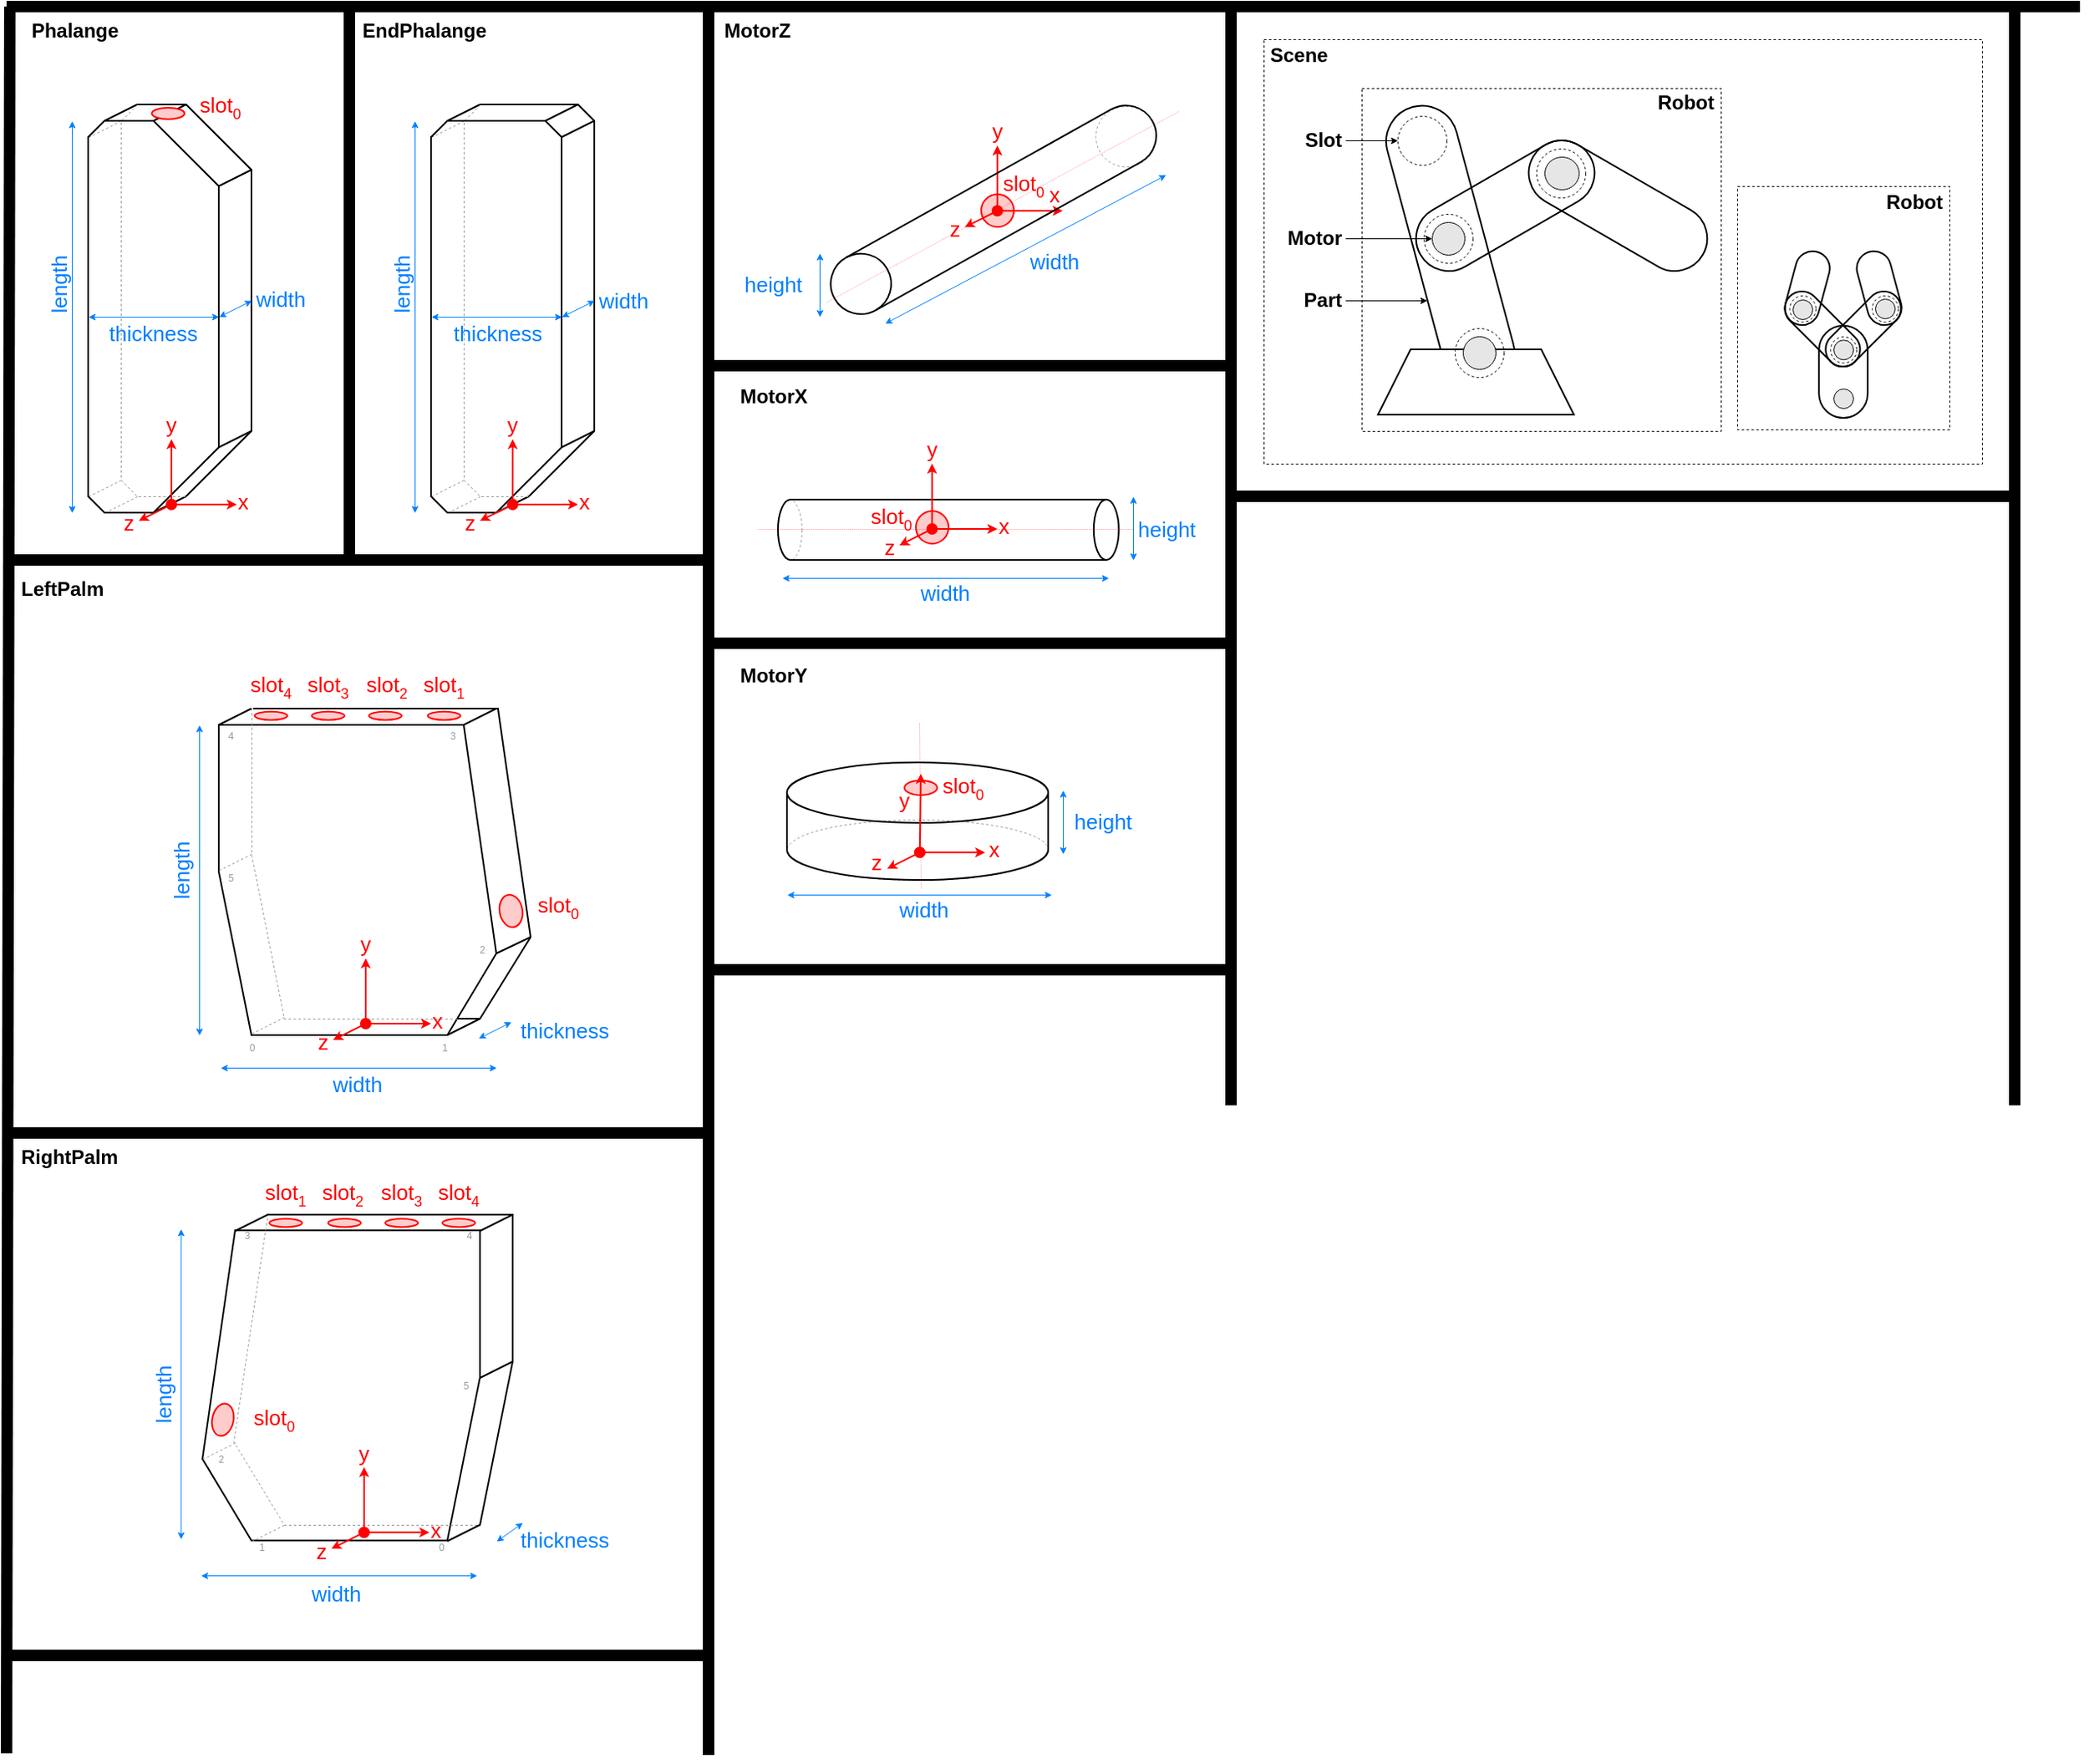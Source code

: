<mxfile version="20.8.16" type="device"><diagram id="bK6ErVjp80GN6BHpLzJ9" name="Page-1"><mxGraphModel dx="3407" dy="2030" grid="1" gridSize="10" guides="1" tooltips="1" connect="1" arrows="1" fold="1" page="1" pageScale="1" pageWidth="1100" pageHeight="850" math="0" shadow="0"><root><mxCell id="0"/><mxCell id="1" parent="0"/><mxCell id="Pl7IlCsuC_TJ1haGHuE9-49" value="" style="ellipse;whiteSpace=wrap;html=1;strokeWidth=0.5;fillColor=none;labelBackgroundColor=default;endArrow=none;fontSize=11;rounded=0;strokeColor=#999999;dashed=1;" vertex="1" parent="1"><mxGeometry x="488" y="508" width="160" height="37" as="geometry"/></mxCell><mxCell id="TrXFUpIVHRMqHzc0mzot-52" value="" style="ellipse;whiteSpace=wrap;html=1;fontSize=13;fillColor=#FFCCCC;strokeColor=#FF0000;" parent="1" vertex="1"><mxGeometry x="560" y="484" width="20" height="9" as="geometry"/></mxCell><mxCell id="TrXFUpIVHRMqHzc0mzot-49" value="" style="shape=cylinder3;whiteSpace=wrap;html=1;boundedLbl=1;backgroundOutline=1;size=18.504;rotation=0;fillColor=none;" parent="1" vertex="1"><mxGeometry x="488" y="473" width="160" height="72" as="geometry"/></mxCell><mxCell id="TrXFUpIVHRMqHzc0mzot-56" value="" style="ellipse;whiteSpace=wrap;html=1;fontSize=13;fillColor=#FFCCCC;strokeColor=#FF0000;" parent="1" vertex="1"><mxGeometry x="567" y="319" width="20" height="20" as="geometry"/></mxCell><mxCell id="TrXFUpIVHRMqHzc0mzot-50" value="" style="ellipse;whiteSpace=wrap;html=1;fontSize=13;fillColor=#FFCCCC;strokeColor=#FF0000;" parent="1" vertex="1"><mxGeometry x="607" y="125" width="20" height="20" as="geometry"/></mxCell><mxCell id="Pl7IlCsuC_TJ1haGHuE9-48" value="" style="ellipse;whiteSpace=wrap;html=1;strokeWidth=0.5;fillColor=none;labelBackgroundColor=default;endArrow=none;fontSize=11;rounded=0;strokeColor=#999999;dashed=1;" vertex="1" parent="1"><mxGeometry x="482" y="312" width="15" height="37" as="geometry"/></mxCell><mxCell id="Pl7IlCsuC_TJ1haGHuE9-47" value="" style="ellipse;whiteSpace=wrap;html=1;strokeWidth=0.5;fillColor=none;labelBackgroundColor=default;endArrow=none;fontSize=11;rounded=0;strokeColor=#999999;dashed=1;" vertex="1" parent="1"><mxGeometry x="677" y="71" width="37" height="37" as="geometry"/></mxCell><mxCell id="Pl7IlCsuC_TJ1haGHuE9-1" value="" style="rounded=0;whiteSpace=wrap;html=1;fillColor=none;connectable=0;labelBackgroundColor=default;endArrow=none;fontSize=11;dashed=1;strokeWidth=0.5;" vertex="1" parent="1"><mxGeometry x="780" y="30" width="440" height="260" as="geometry"/></mxCell><mxCell id="Pl7IlCsuC_TJ1haGHuE9-31" value="" style="rounded=0;whiteSpace=wrap;html=1;fillColor=none;connectable=0;labelBackgroundColor=default;endArrow=none;fontSize=11;dashed=1;strokeWidth=0.5;" vertex="1" parent="1"><mxGeometry x="840" y="60" width="220" height="210" as="geometry"/></mxCell><mxCell id="YRXxGtV2YS8mq-nOVd_1-19" value="" style="endArrow=none;html=1;rounded=0;strokeColor=#000000;strokeWidth=1;fontSize=8;fontColor=#007FFF;" parent="1" edge="1"><mxGeometry width="50" height="50" relative="1" as="geometry"><mxPoint x="100" y="320" as="sourcePoint"/><mxPoint x="120" y="310" as="targetPoint"/></mxGeometry></mxCell><mxCell id="YRXxGtV2YS8mq-nOVd_1-10" value="" style="endArrow=classic;startArrow=classic;html=1;rounded=0;strokeColor=#007FFF;strokeWidth=0.5;endSize=3;startSize=3;" parent="1" edge="1"><mxGeometry width="50" height="50" relative="1" as="geometry"><mxPoint x="50" y="320" as="sourcePoint"/><mxPoint x="50" y="80" as="targetPoint"/></mxGeometry></mxCell><mxCell id="YRXxGtV2YS8mq-nOVd_1-11" value="&lt;font style=&quot;font-size: 13px;&quot; color=&quot;#007fff&quot;&gt;length&lt;/font&gt;" style="text;html=1;strokeColor=none;fillColor=none;align=center;verticalAlign=middle;whiteSpace=wrap;rounded=0;dashed=1;strokeWidth=0.3;rotation=-90;connectable=0;allowArrows=0;fontSize=13;" parent="1" vertex="1"><mxGeometry x="12" y="170" width="60" height="20" as="geometry"/></mxCell><mxCell id="YRXxGtV2YS8mq-nOVd_1-13" value="" style="endArrow=classic;startArrow=classic;html=1;rounded=0;strokeColor=#007FFF;strokeWidth=0.5;endSize=3;startSize=3;" parent="1" edge="1"><mxGeometry width="50" height="50" relative="1" as="geometry"><mxPoint x="60" y="200" as="sourcePoint"/><mxPoint x="140" y="200" as="targetPoint"/></mxGeometry></mxCell><mxCell id="YRXxGtV2YS8mq-nOVd_1-14" value="&lt;font style=&quot;font-size: 13px;&quot; color=&quot;#007fff&quot;&gt;thickness&lt;/font&gt;" style="text;html=1;strokeColor=none;fillColor=none;align=center;verticalAlign=middle;whiteSpace=wrap;rounded=0;dashed=1;strokeWidth=1;rotation=0;connectable=0;allowArrows=0;fontSize=13;" parent="1" vertex="1"><mxGeometry x="70" y="200" width="60" height="20" as="geometry"/></mxCell><mxCell id="YRXxGtV2YS8mq-nOVd_1-15" value="" style="endArrow=none;html=1;rounded=0;" parent="1" edge="1"><mxGeometry width="50" height="50" relative="1" as="geometry"><mxPoint x="90" y="70" as="sourcePoint"/><mxPoint x="120" y="310" as="targetPoint"/><Array as="points"><mxPoint x="120" y="70"/><mxPoint x="160" y="110"/><mxPoint x="160" y="270"/></Array></mxGeometry></mxCell><mxCell id="YRXxGtV2YS8mq-nOVd_1-16" value="" style="endArrow=none;html=1;rounded=0;strokeColor=#000000;strokeWidth=1;fontSize=8;fontColor=#007FFF;" parent="1" edge="1"><mxGeometry width="50" height="50" relative="1" as="geometry"><mxPoint x="140" y="120" as="sourcePoint"/><mxPoint x="160" y="110" as="targetPoint"/></mxGeometry></mxCell><mxCell id="YRXxGtV2YS8mq-nOVd_1-17" value="" style="endArrow=none;html=1;rounded=0;strokeColor=#000000;strokeWidth=1;fontSize=8;fontColor=#007FFF;" parent="1" edge="1"><mxGeometry width="50" height="50" relative="1" as="geometry"><mxPoint x="100" y="80" as="sourcePoint"/><mxPoint x="120" y="70" as="targetPoint"/></mxGeometry></mxCell><mxCell id="YRXxGtV2YS8mq-nOVd_1-18" value="" style="endArrow=none;html=1;rounded=0;strokeColor=#000000;strokeWidth=1;fontSize=8;fontColor=#007FFF;" parent="1" edge="1"><mxGeometry width="50" height="50" relative="1" as="geometry"><mxPoint x="140" y="280" as="sourcePoint"/><mxPoint x="160" y="270" as="targetPoint"/></mxGeometry></mxCell><mxCell id="YRXxGtV2YS8mq-nOVd_1-20" value="" style="endArrow=none;html=1;rounded=0;strokeColor=#000000;strokeWidth=1;fontSize=8;fontColor=#007FFF;" parent="1" edge="1"><mxGeometry width="50" height="50" relative="1" as="geometry"><mxPoint x="70" y="80" as="sourcePoint"/><mxPoint x="90" y="70" as="targetPoint"/></mxGeometry></mxCell><mxCell id="YRXxGtV2YS8mq-nOVd_1-21" value="" style="endArrow=none;html=1;rounded=0;strokeWidth=0.5;strokeColor=#999999;dashed=1;" parent="1" edge="1"><mxGeometry width="50" height="50" relative="1" as="geometry"><mxPoint x="90" y="70" as="sourcePoint"/><mxPoint x="120" y="310" as="targetPoint"/><Array as="points"><mxPoint x="80" y="80"/><mxPoint x="80" y="300"/><mxPoint x="90" y="310"/></Array></mxGeometry></mxCell><mxCell id="YRXxGtV2YS8mq-nOVd_1-22" value="" style="endArrow=none;html=1;rounded=0;strokeColor=#999999;strokeWidth=0.5;fontSize=8;fontColor=#007FFF;dashed=1;" parent="1" edge="1"><mxGeometry width="50" height="50" relative="1" as="geometry"><mxPoint x="70" y="320" as="sourcePoint"/><mxPoint x="90" y="310" as="targetPoint"/></mxGeometry></mxCell><mxCell id="YRXxGtV2YS8mq-nOVd_1-23" value="" style="endArrow=none;html=1;rounded=0;strokeColor=#999999;strokeWidth=0.5;fontSize=8;fontColor=#007FFF;dashed=1;" parent="1" edge="1"><mxGeometry width="50" height="50" relative="1" as="geometry"><mxPoint x="60" y="310" as="sourcePoint"/><mxPoint x="80" y="300" as="targetPoint"/></mxGeometry></mxCell><mxCell id="YRXxGtV2YS8mq-nOVd_1-24" value="" style="endArrow=none;html=1;rounded=0;strokeColor=#999999;strokeWidth=0.5;fontSize=8;fontColor=#007FFF;dashed=1;" parent="1" edge="1"><mxGeometry width="50" height="50" relative="1" as="geometry"><mxPoint x="60" y="90" as="sourcePoint"/><mxPoint x="80" y="80" as="targetPoint"/></mxGeometry></mxCell><mxCell id="YRXxGtV2YS8mq-nOVd_1-25" value="" style="endArrow=classic;startArrow=classic;html=1;rounded=0;strokeColor=#007FFF;strokeWidth=0.5;endSize=3;startSize=3;" parent="1" edge="1"><mxGeometry width="50" height="50" relative="1" as="geometry"><mxPoint x="140" y="200" as="sourcePoint"/><mxPoint x="160" y="190" as="targetPoint"/></mxGeometry></mxCell><mxCell id="YRXxGtV2YS8mq-nOVd_1-26" value="&lt;font style=&quot;font-size: 13px;&quot; color=&quot;#007fff&quot;&gt;width&lt;/font&gt;" style="text;html=1;strokeColor=none;fillColor=none;align=center;verticalAlign=middle;whiteSpace=wrap;rounded=0;dashed=1;strokeWidth=0.3;rotation=0;connectable=0;allowArrows=0;fontSize=13;" parent="1" vertex="1"><mxGeometry x="162" y="179" width="32" height="20" as="geometry"/></mxCell><mxCell id="YRXxGtV2YS8mq-nOVd_1-1" value="" style="endArrow=none;html=1;rounded=0;" parent="1" edge="1"><mxGeometry width="50" height="50" relative="1" as="geometry"><mxPoint x="60" y="200" as="sourcePoint"/><mxPoint x="60" y="200" as="targetPoint"/><Array as="points"><mxPoint x="60" y="90"/><mxPoint x="70" y="80"/><mxPoint x="100" y="80"/><mxPoint x="140" y="120"/><mxPoint x="140" y="280"/><mxPoint x="100" y="320"/><mxPoint x="70" y="320"/><mxPoint x="60" y="310"/></Array></mxGeometry></mxCell><mxCell id="YRXxGtV2YS8mq-nOVd_1-42" value="" style="endArrow=none;html=1;rounded=0;strokeColor=#000000;strokeWidth=1;fontSize=8;fontColor=#007FFF;" parent="1" edge="1"><mxGeometry width="50" height="50" relative="1" as="geometry"><mxPoint x="310" y="320" as="sourcePoint"/><mxPoint x="330" y="310" as="targetPoint"/></mxGeometry></mxCell><mxCell id="YRXxGtV2YS8mq-nOVd_1-43" value="" style="endArrow=classic;startArrow=classic;html=1;rounded=0;strokeColor=#007FFF;strokeWidth=0.5;endSize=3;startSize=3;" parent="1" edge="1"><mxGeometry width="50" height="50" relative="1" as="geometry"><mxPoint x="260.0" y="320" as="sourcePoint"/><mxPoint x="260.0" y="80" as="targetPoint"/></mxGeometry></mxCell><mxCell id="YRXxGtV2YS8mq-nOVd_1-44" value="&lt;font style=&quot;font-size: 13px;&quot; color=&quot;#007fff&quot;&gt;length&lt;/font&gt;" style="text;html=1;strokeColor=none;fillColor=none;align=center;verticalAlign=middle;whiteSpace=wrap;rounded=0;dashed=1;strokeWidth=0.3;rotation=-90;connectable=0;allowArrows=0;fontSize=13;" parent="1" vertex="1"><mxGeometry x="222" y="170" width="60" height="20" as="geometry"/></mxCell><mxCell id="YRXxGtV2YS8mq-nOVd_1-45" value="" style="endArrow=classic;startArrow=classic;html=1;rounded=0;strokeColor=#007FFF;strokeWidth=0.5;endSize=3;startSize=3;" parent="1" edge="1"><mxGeometry width="50" height="50" relative="1" as="geometry"><mxPoint x="270.0" y="200" as="sourcePoint"/><mxPoint x="350" y="200" as="targetPoint"/></mxGeometry></mxCell><mxCell id="YRXxGtV2YS8mq-nOVd_1-46" value="&lt;font style=&quot;font-size: 13px;&quot; color=&quot;#007fff&quot;&gt;thickness&lt;/font&gt;" style="text;html=1;strokeColor=none;fillColor=none;align=center;verticalAlign=middle;whiteSpace=wrap;rounded=0;dashed=1;strokeWidth=0.3;rotation=0;connectable=0;allowArrows=0;fontSize=13;" parent="1" vertex="1"><mxGeometry x="281" y="200" width="60" height="20" as="geometry"/></mxCell><mxCell id="YRXxGtV2YS8mq-nOVd_1-47" value="" style="endArrow=none;html=1;rounded=0;" parent="1" edge="1"><mxGeometry width="50" height="50" relative="1" as="geometry"><mxPoint x="300.0" y="70" as="sourcePoint"/><mxPoint x="330" y="310" as="targetPoint"/><Array as="points"><mxPoint x="360" y="70"/><mxPoint x="370" y="80"/><mxPoint x="370" y="270"/></Array></mxGeometry></mxCell><mxCell id="YRXxGtV2YS8mq-nOVd_1-48" value="" style="endArrow=none;html=1;rounded=0;strokeColor=#000000;strokeWidth=1;fontSize=8;fontColor=#007FFF;" parent="1" edge="1"><mxGeometry width="50" height="50" relative="1" as="geometry"><mxPoint x="350" y="90" as="sourcePoint"/><mxPoint x="370" y="80" as="targetPoint"/></mxGeometry></mxCell><mxCell id="YRXxGtV2YS8mq-nOVd_1-49" value="" style="endArrow=none;html=1;rounded=0;strokeColor=#000000;strokeWidth=1;fontSize=8;fontColor=#007FFF;" parent="1" edge="1"><mxGeometry width="50" height="50" relative="1" as="geometry"><mxPoint x="340" y="80" as="sourcePoint"/><mxPoint x="360" y="70" as="targetPoint"/></mxGeometry></mxCell><mxCell id="YRXxGtV2YS8mq-nOVd_1-50" value="" style="endArrow=none;html=1;rounded=0;strokeColor=#000000;strokeWidth=1;fontSize=8;fontColor=#007FFF;" parent="1" edge="1"><mxGeometry width="50" height="50" relative="1" as="geometry"><mxPoint x="350" y="280" as="sourcePoint"/><mxPoint x="370" y="270" as="targetPoint"/></mxGeometry></mxCell><mxCell id="YRXxGtV2YS8mq-nOVd_1-51" value="" style="endArrow=none;html=1;rounded=0;strokeColor=#000000;strokeWidth=1;fontSize=8;fontColor=#007FFF;" parent="1" edge="1"><mxGeometry width="50" height="50" relative="1" as="geometry"><mxPoint x="280.0" y="80" as="sourcePoint"/><mxPoint x="300.0" y="70" as="targetPoint"/></mxGeometry></mxCell><mxCell id="YRXxGtV2YS8mq-nOVd_1-52" value="" style="endArrow=none;html=1;rounded=0;strokeWidth=0.5;strokeColor=#999999;dashed=1;" parent="1" edge="1"><mxGeometry width="50" height="50" relative="1" as="geometry"><mxPoint x="300.0" y="70" as="sourcePoint"/><mxPoint x="330" y="310" as="targetPoint"/><Array as="points"><mxPoint x="290" y="80"/><mxPoint x="290" y="300"/><mxPoint x="300" y="310"/></Array></mxGeometry></mxCell><mxCell id="YRXxGtV2YS8mq-nOVd_1-53" value="" style="endArrow=none;html=1;rounded=0;strokeColor=#999999;strokeWidth=0.5;fontSize=8;fontColor=#007FFF;dashed=1;" parent="1" edge="1"><mxGeometry width="50" height="50" relative="1" as="geometry"><mxPoint x="280.0" y="320" as="sourcePoint"/><mxPoint x="300.0" y="310" as="targetPoint"/></mxGeometry></mxCell><mxCell id="YRXxGtV2YS8mq-nOVd_1-54" value="" style="endArrow=none;html=1;rounded=0;strokeColor=#999999;strokeWidth=0.5;fontSize=8;fontColor=#007FFF;dashed=1;" parent="1" edge="1"><mxGeometry width="50" height="50" relative="1" as="geometry"><mxPoint x="270.0" y="310" as="sourcePoint"/><mxPoint x="290.0" y="300" as="targetPoint"/></mxGeometry></mxCell><mxCell id="YRXxGtV2YS8mq-nOVd_1-55" value="" style="endArrow=none;html=1;rounded=0;strokeColor=#999999;strokeWidth=0.5;fontSize=8;fontColor=#007FFF;dashed=1;" parent="1" edge="1"><mxGeometry width="50" height="50" relative="1" as="geometry"><mxPoint x="270.0" y="90" as="sourcePoint"/><mxPoint x="290.0" y="80" as="targetPoint"/></mxGeometry></mxCell><mxCell id="YRXxGtV2YS8mq-nOVd_1-56" value="" style="endArrow=classic;startArrow=classic;html=1;rounded=0;strokeColor=#007FFF;strokeWidth=0.5;endSize=3;startSize=3;" parent="1" edge="1"><mxGeometry width="50" height="50" relative="1" as="geometry"><mxPoint x="350" y="200" as="sourcePoint"/><mxPoint x="370" y="190" as="targetPoint"/></mxGeometry></mxCell><mxCell id="YRXxGtV2YS8mq-nOVd_1-57" value="&lt;font style=&quot;font-size: 13px;&quot; color=&quot;#007fff&quot;&gt;width&lt;/font&gt;" style="text;html=1;strokeColor=none;fillColor=none;align=center;verticalAlign=middle;whiteSpace=wrap;rounded=0;dashed=1;strokeWidth=0.3;rotation=0;connectable=0;allowArrows=0;fontSize=13;" parent="1" vertex="1"><mxGeometry x="373" y="180" width="30" height="20" as="geometry"/></mxCell><mxCell id="YRXxGtV2YS8mq-nOVd_1-58" value="" style="endArrow=none;html=1;rounded=0;" parent="1" edge="1"><mxGeometry width="50" height="50" relative="1" as="geometry"><mxPoint x="270.0" y="200" as="sourcePoint"/><mxPoint x="270.0" y="200" as="targetPoint"/><Array as="points"><mxPoint x="270" y="90"/><mxPoint x="280" y="80"/><mxPoint x="340" y="80"/><mxPoint x="350" y="90"/><mxPoint x="350" y="280"/><mxPoint x="310" y="320"/><mxPoint x="280" y="320"/><mxPoint x="270" y="310"/></Array></mxGeometry></mxCell><mxCell id="vpAejxnzcTZlEBGnGHVq-13" value="Phalange" style="text;html=1;strokeColor=none;fillColor=none;align=center;verticalAlign=middle;whiteSpace=wrap;rounded=0;fontStyle=1" parent="1" vertex="1"><mxGeometry x="12" y="10" width="80" height="30" as="geometry"/></mxCell><mxCell id="vpAejxnzcTZlEBGnGHVq-14" value="EndPhalange" style="text;html=1;strokeColor=none;fillColor=none;align=center;verticalAlign=middle;whiteSpace=wrap;rounded=0;fontStyle=1" parent="1" vertex="1"><mxGeometry x="222" y="10" width="88" height="30" as="geometry"/></mxCell><mxCell id="TrXFUpIVHRMqHzc0mzot-1" value="" style="shape=cylinder3;whiteSpace=wrap;html=1;boundedLbl=1;backgroundOutline=1;size=7.667;rotation=90;fillColor=none;" parent="1" vertex="1"><mxGeometry x="568.38" y="226.12" width="37" height="208.75" as="geometry"/></mxCell><mxCell id="TrXFUpIVHRMqHzc0mzot-2" value="" style="group;dropTarget=0;" parent="1" vertex="1" connectable="0"><mxGeometry x="546.88" y="280" width="80" height="69" as="geometry"/></mxCell><mxCell id="TrXFUpIVHRMqHzc0mzot-3" value="" style="endArrow=classic;startArrow=oval;html=1;rounded=0;strokeColor=#FF0000;strokeWidth=1;startFill=1;endSize=3;startSize=3;" parent="TrXFUpIVHRMqHzc0mzot-2" edge="1"><mxGeometry width="50" height="50" relative="1" as="geometry"><mxPoint x="30" y="50" as="sourcePoint"/><mxPoint x="30" y="10" as="targetPoint"/></mxGeometry></mxCell><mxCell id="TrXFUpIVHRMqHzc0mzot-4" value="" style="endArrow=classic;startArrow=oval;html=1;rounded=0;strokeColor=#FF0000;strokeWidth=1;startFill=1;endSize=3;startSize=6;" parent="TrXFUpIVHRMqHzc0mzot-2" edge="1"><mxGeometry width="50" height="50" relative="1" as="geometry"><mxPoint x="30" y="50" as="sourcePoint"/><mxPoint x="70" y="50" as="targetPoint"/></mxGeometry></mxCell><mxCell id="TrXFUpIVHRMqHzc0mzot-5" value="" style="endArrow=classic;startArrow=oval;html=1;rounded=0;strokeColor=#FF0000;strokeWidth=1;startFill=1;endSize=3;startSize=3;" parent="TrXFUpIVHRMqHzc0mzot-2" edge="1"><mxGeometry width="50" height="50" relative="1" as="geometry"><mxPoint x="30" y="50" as="sourcePoint"/><mxPoint x="10" y="60" as="targetPoint"/></mxGeometry></mxCell><mxCell id="TrXFUpIVHRMqHzc0mzot-6" value="&lt;font style=&quot;font-size: 13px;&quot;&gt;y&lt;/font&gt;" style="text;html=1;strokeColor=none;fillColor=none;align=center;verticalAlign=bottom;whiteSpace=wrap;rounded=0;dashed=1;strokeWidth=0.3;rotation=0;connectable=0;allowArrows=0;spacing=0;fontColor=#FF0000;fontSize=13;" parent="TrXFUpIVHRMqHzc0mzot-2" vertex="1"><mxGeometry x="20" width="20" height="10" as="geometry"/></mxCell><mxCell id="TrXFUpIVHRMqHzc0mzot-7" value="&lt;font style=&quot;font-size: 13px;&quot;&gt;x&lt;/font&gt;" style="text;html=1;strokeColor=none;fillColor=none;align=center;verticalAlign=bottom;whiteSpace=wrap;rounded=0;dashed=1;strokeWidth=0.3;rotation=0;connectable=0;allowArrows=0;spacing=0;fontColor=#FF0000;fontSize=13;" parent="TrXFUpIVHRMqHzc0mzot-2" vertex="1"><mxGeometry x="64" y="47" width="20" height="10" as="geometry"/></mxCell><mxCell id="TrXFUpIVHRMqHzc0mzot-8" value="&lt;font style=&quot;font-size: 13px;&quot;&gt;z&lt;/font&gt;" style="text;html=1;strokeColor=none;fillColor=none;align=center;verticalAlign=bottom;whiteSpace=wrap;rounded=0;dashed=1;strokeWidth=0.3;rotation=0;connectable=0;allowArrows=0;spacing=0;fontColor=#FF0000;fontSize=13;" parent="TrXFUpIVHRMqHzc0mzot-2" vertex="1"><mxGeometry x="-6" y="60" width="20" height="10" as="geometry"/></mxCell><mxCell id="TrXFUpIVHRMqHzc0mzot-9" value="&lt;font style=&quot;font-size: 13px;&quot; color=&quot;#007fff&quot;&gt;width&lt;/font&gt;" style="text;html=1;strokeColor=none;fillColor=none;align=center;verticalAlign=middle;whiteSpace=wrap;rounded=0;dashed=1;strokeWidth=0.3;rotation=0;connectable=0;allowArrows=0;fontSize=13;" parent="1" vertex="1"><mxGeometry x="560" y="360" width="50" height="17" as="geometry"/></mxCell><mxCell id="TrXFUpIVHRMqHzc0mzot-10" value="" style="endArrow=classic;startArrow=classic;html=1;rounded=0;strokeColor=#007FFF;strokeWidth=0.5;endSize=3;startSize=3;" parent="1" edge="1"><mxGeometry width="50" height="50" relative="1" as="geometry"><mxPoint x="485" y="360" as="sourcePoint"/><mxPoint x="685" y="360" as="targetPoint"/></mxGeometry></mxCell><mxCell id="TrXFUpIVHRMqHzc0mzot-11" value="" style="endArrow=classic;startArrow=classic;html=1;rounded=0;strokeColor=#007FFF;strokeWidth=0.5;endSize=3;startSize=3;" parent="1" edge="1"><mxGeometry width="50" height="50" relative="1" as="geometry"><mxPoint x="700" y="349" as="sourcePoint"/><mxPoint x="700" y="310" as="targetPoint"/></mxGeometry></mxCell><mxCell id="TrXFUpIVHRMqHzc0mzot-12" value="&lt;font style=&quot;font-size: 13px;&quot; color=&quot;#007fff&quot;&gt;height&lt;/font&gt;" style="text;html=1;strokeColor=none;fillColor=none;align=left;verticalAlign=middle;whiteSpace=wrap;rounded=0;dashed=1;strokeWidth=0.3;rotation=0;connectable=0;allowArrows=0;fontSize=13;" parent="1" vertex="1"><mxGeometry x="701" y="319.5" width="49" height="20" as="geometry"/></mxCell><mxCell id="TrXFUpIVHRMqHzc0mzot-14" value="" style="endArrow=none;html=1;rounded=0;dashed=1;strokeWidth=0.2;fontSize=13;strokeColor=#FF0000;" parent="1" edge="1"><mxGeometry width="50" height="50" relative="1" as="geometry"><mxPoint x="470" y="330" as="sourcePoint"/><mxPoint x="700" y="330" as="targetPoint"/></mxGeometry></mxCell><mxCell id="TrXFUpIVHRMqHzc0mzot-16" value="" style="group;dropTarget=0;" parent="1" vertex="1" connectable="0"><mxGeometry x="586.88" y="85.13" width="80" height="69" as="geometry"/></mxCell><mxCell id="TrXFUpIVHRMqHzc0mzot-17" value="" style="endArrow=classic;startArrow=oval;html=1;rounded=0;strokeColor=#FF0000;strokeWidth=1;startFill=1;endSize=3;startSize=3;" parent="TrXFUpIVHRMqHzc0mzot-16" edge="1"><mxGeometry width="50" height="50" relative="1" as="geometry"><mxPoint x="30" y="50" as="sourcePoint"/><mxPoint x="30" y="10" as="targetPoint"/></mxGeometry></mxCell><mxCell id="TrXFUpIVHRMqHzc0mzot-18" value="" style="endArrow=classic;startArrow=oval;html=1;rounded=0;strokeColor=#FF0000;strokeWidth=1;startFill=1;endSize=3;startSize=6;" parent="TrXFUpIVHRMqHzc0mzot-16" edge="1"><mxGeometry width="50" height="50" relative="1" as="geometry"><mxPoint x="30" y="50" as="sourcePoint"/><mxPoint x="70" y="50" as="targetPoint"/></mxGeometry></mxCell><mxCell id="TrXFUpIVHRMqHzc0mzot-19" value="" style="endArrow=classic;startArrow=oval;html=1;rounded=0;strokeColor=#FF0000;strokeWidth=1;startFill=1;endSize=3;startSize=3;" parent="TrXFUpIVHRMqHzc0mzot-16" edge="1"><mxGeometry width="50" height="50" relative="1" as="geometry"><mxPoint x="30" y="50" as="sourcePoint"/><mxPoint x="10" y="60" as="targetPoint"/></mxGeometry></mxCell><mxCell id="TrXFUpIVHRMqHzc0mzot-20" value="&lt;font style=&quot;font-size: 13px;&quot;&gt;y&lt;/font&gt;" style="text;html=1;strokeColor=none;fillColor=none;align=center;verticalAlign=bottom;whiteSpace=wrap;rounded=0;dashed=1;strokeWidth=0.3;rotation=0;connectable=0;allowArrows=0;spacing=0;fontColor=#FF0000;fontSize=13;" parent="TrXFUpIVHRMqHzc0mzot-16" vertex="1"><mxGeometry x="20" width="20" height="10" as="geometry"/></mxCell><mxCell id="TrXFUpIVHRMqHzc0mzot-21" value="&lt;font style=&quot;font-size: 13px;&quot;&gt;x&lt;/font&gt;" style="text;html=1;strokeColor=none;fillColor=none;align=center;verticalAlign=bottom;whiteSpace=wrap;rounded=0;dashed=1;strokeWidth=0.3;rotation=0;connectable=0;allowArrows=0;spacing=0;fontColor=#FF0000;fontSize=13;" parent="TrXFUpIVHRMqHzc0mzot-16" vertex="1"><mxGeometry x="55.12" y="38.87" width="20" height="10" as="geometry"/></mxCell><mxCell id="TrXFUpIVHRMqHzc0mzot-22" value="&lt;font style=&quot;font-size: 13px;&quot;&gt;z&lt;/font&gt;" style="text;html=1;strokeColor=none;fillColor=none;align=center;verticalAlign=bottom;whiteSpace=wrap;rounded=0;dashed=1;strokeWidth=0.3;rotation=0;connectable=0;allowArrows=0;spacing=0;fontColor=#FF0000;fontSize=13;" parent="TrXFUpIVHRMqHzc0mzot-16" vertex="1"><mxGeometry x="-6" y="60" width="20" height="10" as="geometry"/></mxCell><mxCell id="TrXFUpIVHRMqHzc0mzot-23" value="&lt;font style=&quot;font-size: 13px;&quot; color=&quot;#007fff&quot;&gt;width&lt;/font&gt;" style="text;html=1;strokeColor=none;fillColor=none;align=center;verticalAlign=middle;whiteSpace=wrap;rounded=0;dashed=1;strokeWidth=0.3;rotation=0;connectable=0;allowArrows=0;fontSize=13;" parent="1" vertex="1"><mxGeometry x="627" y="157" width="50" height="17" as="geometry"/></mxCell><mxCell id="TrXFUpIVHRMqHzc0mzot-24" value="" style="endArrow=classic;startArrow=classic;html=1;rounded=0;strokeColor=#007FFF;strokeWidth=0.5;endSize=3;startSize=3;" parent="1" edge="1"><mxGeometry width="50" height="50" relative="1" as="geometry"><mxPoint x="548" y="204" as="sourcePoint"/><mxPoint x="720" y="113" as="targetPoint"/></mxGeometry></mxCell><mxCell id="TrXFUpIVHRMqHzc0mzot-25" value="" style="endArrow=classic;startArrow=classic;html=1;rounded=0;strokeColor=#007FFF;strokeWidth=0.5;endSize=3;startSize=3;" parent="1" edge="1"><mxGeometry width="50" height="50" relative="1" as="geometry"><mxPoint x="508" y="200" as="sourcePoint"/><mxPoint x="508" y="161" as="targetPoint"/></mxGeometry></mxCell><mxCell id="TrXFUpIVHRMqHzc0mzot-26" value="&lt;font style=&quot;font-size: 13px;&quot; color=&quot;#007fff&quot;&gt;height&lt;/font&gt;" style="text;html=1;strokeColor=none;fillColor=none;align=left;verticalAlign=middle;whiteSpace=wrap;rounded=0;dashed=1;strokeWidth=0.3;rotation=0;connectable=0;allowArrows=0;fontSize=13;" parent="1" vertex="1"><mxGeometry x="460" y="170" width="60" height="20" as="geometry"/></mxCell><mxCell id="TrXFUpIVHRMqHzc0mzot-27" value="" style="endArrow=none;html=1;rounded=0;dashed=1;strokeWidth=0.2;fontSize=13;strokeColor=#FF0000;" parent="1" edge="1"><mxGeometry width="50" height="50" relative="1" as="geometry"><mxPoint x="512" y="191" as="sourcePoint"/><mxPoint x="728" y="74" as="targetPoint"/></mxGeometry></mxCell><mxCell id="TrXFUpIVHRMqHzc0mzot-36" value="" style="shape=cylinder3;whiteSpace=wrap;html=1;boundedLbl=1;backgroundOutline=1;size=18.504;rotation=-119.2;fillColor=none;" parent="1" vertex="1"><mxGeometry x="596" y="23" width="37" height="223" as="geometry"/></mxCell><mxCell id="TrXFUpIVHRMqHzc0mzot-37" value="" style="group;dropTarget=0;" parent="1" vertex="1" connectable="0"><mxGeometry x="539.38" y="478.13" width="80" height="69" as="geometry"/></mxCell><mxCell id="TrXFUpIVHRMqHzc0mzot-38" value="" style="endArrow=classic;startArrow=oval;html=1;rounded=0;strokeColor=#FF0000;strokeWidth=1;startFill=1;endSize=3;startSize=3;" parent="TrXFUpIVHRMqHzc0mzot-37" edge="1"><mxGeometry width="50" height="50" relative="1" as="geometry"><mxPoint x="30" y="50" as="sourcePoint"/><mxPoint x="30.62" y="1.87" as="targetPoint"/></mxGeometry></mxCell><mxCell id="TrXFUpIVHRMqHzc0mzot-39" value="" style="endArrow=classic;startArrow=oval;html=1;rounded=0;strokeColor=#FF0000;strokeWidth=1;startFill=1;endSize=3;startSize=6;" parent="TrXFUpIVHRMqHzc0mzot-37" edge="1"><mxGeometry width="50" height="50" relative="1" as="geometry"><mxPoint x="30" y="50" as="sourcePoint"/><mxPoint x="70" y="50" as="targetPoint"/></mxGeometry></mxCell><mxCell id="TrXFUpIVHRMqHzc0mzot-40" value="" style="endArrow=classic;startArrow=oval;html=1;rounded=0;strokeColor=#FF0000;strokeWidth=1;startFill=1;endSize=3;startSize=3;" parent="TrXFUpIVHRMqHzc0mzot-37" edge="1"><mxGeometry width="50" height="50" relative="1" as="geometry"><mxPoint x="30" y="50" as="sourcePoint"/><mxPoint x="10" y="60" as="targetPoint"/></mxGeometry></mxCell><mxCell id="TrXFUpIVHRMqHzc0mzot-41" value="&lt;font style=&quot;font-size: 13px;&quot;&gt;y&lt;/font&gt;" style="text;html=1;strokeColor=none;fillColor=none;align=center;verticalAlign=bottom;whiteSpace=wrap;rounded=0;dashed=1;strokeWidth=0.3;rotation=0;connectable=0;allowArrows=0;spacing=0;fontColor=#FF0000;fontSize=13;" parent="TrXFUpIVHRMqHzc0mzot-37" vertex="1"><mxGeometry x="10.62" y="16.87" width="20" height="10" as="geometry"/></mxCell><mxCell id="TrXFUpIVHRMqHzc0mzot-42" value="&lt;font style=&quot;font-size: 13px;&quot;&gt;x&lt;/font&gt;" style="text;html=1;strokeColor=none;fillColor=none;align=center;verticalAlign=bottom;whiteSpace=wrap;rounded=0;dashed=1;strokeWidth=0.3;rotation=0;connectable=0;allowArrows=0;spacing=0;fontColor=#FF0000;fontSize=13;" parent="TrXFUpIVHRMqHzc0mzot-37" vertex="1"><mxGeometry x="65.62" y="46.87" width="20" height="10" as="geometry"/></mxCell><mxCell id="TrXFUpIVHRMqHzc0mzot-43" value="&lt;font style=&quot;font-size: 13px;&quot;&gt;z&lt;/font&gt;" style="text;html=1;strokeColor=none;fillColor=none;align=center;verticalAlign=bottom;whiteSpace=wrap;rounded=0;dashed=1;strokeWidth=0.3;rotation=0;connectable=0;allowArrows=0;spacing=0;fontColor=#FF0000;fontSize=13;" parent="TrXFUpIVHRMqHzc0mzot-37" vertex="1"><mxGeometry x="-6" y="54.87" width="20" height="10" as="geometry"/></mxCell><mxCell id="TrXFUpIVHRMqHzc0mzot-44" value="&lt;font style=&quot;font-size: 13px;&quot; color=&quot;#007fff&quot;&gt;width&lt;/font&gt;" style="text;html=1;strokeColor=none;fillColor=none;align=center;verticalAlign=middle;whiteSpace=wrap;rounded=0;dashed=1;strokeWidth=0.3;rotation=0;connectable=0;allowArrows=0;fontSize=13;" parent="1" vertex="1"><mxGeometry x="546.88" y="554" width="50" height="17" as="geometry"/></mxCell><mxCell id="TrXFUpIVHRMqHzc0mzot-45" value="" style="endArrow=classic;startArrow=classic;html=1;rounded=0;strokeColor=#007FFF;strokeWidth=0.5;endSize=3;startSize=3;" parent="1" edge="1"><mxGeometry width="50" height="50" relative="1" as="geometry"><mxPoint x="488" y="554" as="sourcePoint"/><mxPoint x="650" y="554" as="targetPoint"/></mxGeometry></mxCell><mxCell id="TrXFUpIVHRMqHzc0mzot-46" value="" style="endArrow=classic;startArrow=classic;html=1;rounded=0;strokeColor=#007FFF;strokeWidth=0.5;endSize=3;startSize=3;" parent="1" edge="1"><mxGeometry width="50" height="50" relative="1" as="geometry"><mxPoint x="657" y="529" as="sourcePoint"/><mxPoint x="657" y="490" as="targetPoint"/></mxGeometry></mxCell><mxCell id="TrXFUpIVHRMqHzc0mzot-47" value="&lt;font style=&quot;font-size: 13px;&quot; color=&quot;#007fff&quot;&gt;height&lt;/font&gt;" style="text;html=1;strokeColor=none;fillColor=none;align=left;verticalAlign=middle;whiteSpace=wrap;rounded=0;dashed=1;strokeWidth=0.3;rotation=0;connectable=0;allowArrows=0;fontSize=13;" parent="1" vertex="1"><mxGeometry x="662" y="499" width="48" height="20" as="geometry"/></mxCell><mxCell id="TrXFUpIVHRMqHzc0mzot-48" value="" style="endArrow=none;html=1;rounded=0;dashed=1;strokeWidth=0.2;fontSize=13;strokeColor=#FF0000;" parent="1" edge="1"><mxGeometry width="50" height="50" relative="1" as="geometry"><mxPoint x="570" y="550" as="sourcePoint"/><mxPoint x="569" y="448" as="targetPoint"/></mxGeometry></mxCell><mxCell id="TrXFUpIVHRMqHzc0mzot-51" value="&lt;font style=&quot;&quot;&gt;slot&lt;sub style=&quot;&quot;&gt;&lt;font style=&quot;font-size: 9px;&quot;&gt;0&lt;/font&gt;&lt;/sub&gt;&lt;/font&gt;" style="text;html=1;strokeColor=none;fillColor=none;align=center;verticalAlign=middle;whiteSpace=wrap;rounded=0;dashed=1;strokeWidth=0.3;rotation=0;connectable=0;allowArrows=0;fontSize=13;fontColor=#FF0000;" parent="1" vertex="1"><mxGeometry x="608.38" y="111.13" width="50" height="17" as="geometry"/></mxCell><mxCell id="TrXFUpIVHRMqHzc0mzot-53" value="&lt;font style=&quot;&quot;&gt;slot&lt;sub style=&quot;&quot;&gt;&lt;font style=&quot;font-size: 9px;&quot;&gt;0&lt;/font&gt;&lt;/sub&gt;&lt;/font&gt;" style="text;html=1;strokeColor=none;fillColor=none;align=center;verticalAlign=middle;whiteSpace=wrap;rounded=0;dashed=1;strokeWidth=0.3;rotation=0;connectable=0;allowArrows=0;fontSize=13;fontColor=#FF0000;" parent="1" vertex="1"><mxGeometry x="527" y="315" width="50" height="17" as="geometry"/></mxCell><mxCell id="TrXFUpIVHRMqHzc0mzot-55" value="&lt;font style=&quot;&quot;&gt;slot&lt;sub style=&quot;&quot;&gt;&lt;font style=&quot;font-size: 9px;&quot;&gt;0&lt;/font&gt;&lt;/sub&gt;&lt;/font&gt;" style="text;html=1;strokeColor=none;fillColor=none;align=center;verticalAlign=middle;whiteSpace=wrap;rounded=0;dashed=1;strokeWidth=0.3;rotation=0;connectable=0;allowArrows=0;fontSize=13;fontColor=#FF0000;" parent="1" vertex="1"><mxGeometry x="571" y="480.5" width="50" height="17" as="geometry"/></mxCell><mxCell id="TrXFUpIVHRMqHzc0mzot-57" value="MotorZ" style="text;html=1;strokeColor=none;fillColor=none;align=center;verticalAlign=middle;whiteSpace=wrap;rounded=0;fontStyle=1" parent="1" vertex="1"><mxGeometry x="430" y="10.0" width="80" height="30" as="geometry"/></mxCell><mxCell id="TrXFUpIVHRMqHzc0mzot-58" value="MotorX" style="text;html=1;strokeColor=none;fillColor=none;align=center;verticalAlign=middle;whiteSpace=wrap;rounded=0;fontStyle=1" parent="1" vertex="1"><mxGeometry x="440" y="234" width="80" height="30" as="geometry"/></mxCell><mxCell id="TrXFUpIVHRMqHzc0mzot-59" value="MotorY" style="text;html=1;strokeColor=none;fillColor=none;align=center;verticalAlign=middle;whiteSpace=wrap;rounded=0;fontStyle=1" parent="1" vertex="1"><mxGeometry x="440" y="404.87" width="80" height="30" as="geometry"/></mxCell><mxCell id="TrXFUpIVHRMqHzc0mzot-61" value="" style="endArrow=none;html=1;rounded=0;strokeColor=#000000;strokeWidth=7;fontSize=12;fontColor=#000000;" parent="1" edge="1"><mxGeometry width="50" height="50" relative="1" as="geometry"><mxPoint x="440" y="230" as="sourcePoint"/><mxPoint x="760" y="230" as="targetPoint"/></mxGeometry></mxCell><mxCell id="TrXFUpIVHRMqHzc0mzot-62" value="" style="endArrow=none;html=1;rounded=0;strokeColor=#000000;strokeWidth=7;fontSize=12;fontColor=#000000;" parent="1" edge="1"><mxGeometry width="50" height="50" relative="1" as="geometry"><mxPoint x="440" y="10" as="sourcePoint"/><mxPoint x="440" y="1081.0" as="targetPoint"/></mxGeometry></mxCell><mxCell id="TrXFUpIVHRMqHzc0mzot-63" value="" style="endArrow=none;html=1;rounded=0;strokeColor=#000000;strokeWidth=7;fontSize=12;fontColor=#000000;" parent="1" edge="1"><mxGeometry width="50" height="50" relative="1" as="geometry"><mxPoint x="437" y="400" as="sourcePoint"/><mxPoint x="760" y="400" as="targetPoint"/></mxGeometry></mxCell><mxCell id="TrXFUpIVHRMqHzc0mzot-64" value="" style="endArrow=none;html=1;rounded=0;strokeColor=#000000;strokeWidth=7;fontSize=12;fontColor=#000000;" parent="1" edge="1"><mxGeometry width="50" height="50" relative="1" as="geometry"><mxPoint x="760" y="10" as="sourcePoint"/><mxPoint x="760" y="683" as="targetPoint"/></mxGeometry></mxCell><mxCell id="TrXFUpIVHRMqHzc0mzot-65" value="" style="endArrow=none;html=1;rounded=0;strokeColor=#000000;strokeWidth=7;fontSize=12;fontColor=#000000;" parent="1" edge="1"><mxGeometry width="50" height="50" relative="1" as="geometry"><mxPoint x="440" y="600" as="sourcePoint"/><mxPoint x="763" y="600" as="targetPoint"/></mxGeometry></mxCell><mxCell id="TrXFUpIVHRMqHzc0mzot-66" value="" style="endArrow=none;html=1;rounded=0;strokeColor=#000000;strokeWidth=7;fontSize=12;fontColor=#000000;" parent="1" edge="1"><mxGeometry width="50" height="50" relative="1" as="geometry"><mxPoint x="10" y="10" as="sourcePoint"/><mxPoint x="1280" y="10" as="targetPoint"/></mxGeometry></mxCell><mxCell id="TrXFUpIVHRMqHzc0mzot-67" value="" style="group;dropTarget=0;" parent="1" vertex="1" connectable="0"><mxGeometry x="81" y="265" width="80" height="70" as="geometry"/></mxCell><mxCell id="TrXFUpIVHRMqHzc0mzot-68" value="" style="endArrow=classic;startArrow=oval;html=1;rounded=0;strokeColor=#FF0000;strokeWidth=1;startFill=1;endSize=3;startSize=3;" parent="TrXFUpIVHRMqHzc0mzot-67" edge="1"><mxGeometry width="50" height="50" relative="1" as="geometry"><mxPoint x="30" y="50" as="sourcePoint"/><mxPoint x="30" y="10" as="targetPoint"/></mxGeometry></mxCell><mxCell id="TrXFUpIVHRMqHzc0mzot-69" value="" style="endArrow=classic;startArrow=oval;html=1;rounded=0;strokeColor=#FF0000;strokeWidth=1;startFill=1;endSize=3;startSize=6;" parent="TrXFUpIVHRMqHzc0mzot-67" edge="1"><mxGeometry width="50" height="50" relative="1" as="geometry"><mxPoint x="30" y="50" as="sourcePoint"/><mxPoint x="70" y="50" as="targetPoint"/></mxGeometry></mxCell><mxCell id="TrXFUpIVHRMqHzc0mzot-70" value="" style="endArrow=classic;startArrow=oval;html=1;rounded=0;strokeColor=#FF0000;strokeWidth=1;startFill=1;endSize=3;startSize=3;" parent="TrXFUpIVHRMqHzc0mzot-67" edge="1"><mxGeometry width="50" height="50" relative="1" as="geometry"><mxPoint x="30" y="50" as="sourcePoint"/><mxPoint x="10" y="60" as="targetPoint"/></mxGeometry></mxCell><mxCell id="TrXFUpIVHRMqHzc0mzot-71" value="&lt;font style=&quot;font-size: 13px;&quot;&gt;y&lt;/font&gt;" style="text;html=1;strokeColor=none;fillColor=none;align=center;verticalAlign=bottom;whiteSpace=wrap;rounded=0;dashed=1;strokeWidth=0.3;rotation=0;connectable=0;allowArrows=0;spacing=0;fontColor=#FF0000;fontSize=13;" parent="TrXFUpIVHRMqHzc0mzot-67" vertex="1"><mxGeometry x="20" width="20" height="10" as="geometry"/></mxCell><mxCell id="TrXFUpIVHRMqHzc0mzot-72" value="&lt;font style=&quot;font-size: 13px;&quot;&gt;x&lt;/font&gt;" style="text;html=1;strokeColor=none;fillColor=none;align=center;verticalAlign=bottom;whiteSpace=wrap;rounded=0;dashed=1;strokeWidth=0.3;rotation=0;connectable=0;allowArrows=0;spacing=0;fontColor=#FF0000;fontSize=13;" parent="TrXFUpIVHRMqHzc0mzot-67" vertex="1"><mxGeometry x="64" y="47" width="20" height="10" as="geometry"/></mxCell><mxCell id="TrXFUpIVHRMqHzc0mzot-73" value="&lt;font style=&quot;font-size: 13px;&quot;&gt;z&lt;/font&gt;" style="text;html=1;strokeColor=none;fillColor=none;align=center;verticalAlign=bottom;whiteSpace=wrap;rounded=0;dashed=1;strokeWidth=0.3;rotation=0;connectable=0;allowArrows=0;spacing=0;fontColor=#FF0000;fontSize=13;" parent="TrXFUpIVHRMqHzc0mzot-67" vertex="1"><mxGeometry x="-6" y="60" width="20" height="10" as="geometry"/></mxCell><mxCell id="TrXFUpIVHRMqHzc0mzot-74" value="" style="group;dropTarget=0;" parent="1" vertex="1" connectable="0"><mxGeometry x="290" y="265" width="80" height="70" as="geometry"/></mxCell><mxCell id="TrXFUpIVHRMqHzc0mzot-75" value="" style="endArrow=classic;startArrow=oval;html=1;rounded=0;strokeColor=#FF0000;strokeWidth=1;startFill=1;endSize=3;startSize=3;" parent="TrXFUpIVHRMqHzc0mzot-74" edge="1"><mxGeometry width="50" height="50" relative="1" as="geometry"><mxPoint x="30" y="50" as="sourcePoint"/><mxPoint x="30" y="10" as="targetPoint"/></mxGeometry></mxCell><mxCell id="TrXFUpIVHRMqHzc0mzot-76" value="" style="endArrow=classic;startArrow=oval;html=1;rounded=0;strokeColor=#FF0000;strokeWidth=1;startFill=1;endSize=3;startSize=6;" parent="TrXFUpIVHRMqHzc0mzot-74" edge="1"><mxGeometry width="50" height="50" relative="1" as="geometry"><mxPoint x="30" y="50" as="sourcePoint"/><mxPoint x="70" y="50" as="targetPoint"/></mxGeometry></mxCell><mxCell id="TrXFUpIVHRMqHzc0mzot-77" value="" style="endArrow=classic;startArrow=oval;html=1;rounded=0;strokeColor=#FF0000;strokeWidth=1;startFill=1;endSize=3;startSize=3;" parent="TrXFUpIVHRMqHzc0mzot-74" edge="1"><mxGeometry width="50" height="50" relative="1" as="geometry"><mxPoint x="30" y="50" as="sourcePoint"/><mxPoint x="10" y="60" as="targetPoint"/></mxGeometry></mxCell><mxCell id="TrXFUpIVHRMqHzc0mzot-78" value="&lt;font style=&quot;font-size: 13px;&quot;&gt;y&lt;/font&gt;" style="text;html=1;strokeColor=none;fillColor=none;align=center;verticalAlign=bottom;whiteSpace=wrap;rounded=0;dashed=1;strokeWidth=0.3;rotation=0;connectable=0;allowArrows=0;spacing=0;fontColor=#FF0000;fontSize=13;" parent="TrXFUpIVHRMqHzc0mzot-74" vertex="1"><mxGeometry x="20" width="20" height="10" as="geometry"/></mxCell><mxCell id="TrXFUpIVHRMqHzc0mzot-79" value="&lt;font style=&quot;font-size: 13px;&quot;&gt;x&lt;/font&gt;" style="text;html=1;strokeColor=none;fillColor=none;align=center;verticalAlign=bottom;whiteSpace=wrap;rounded=0;dashed=1;strokeWidth=0.3;rotation=0;connectable=0;allowArrows=0;spacing=0;fontColor=#FF0000;fontSize=13;" parent="TrXFUpIVHRMqHzc0mzot-74" vertex="1"><mxGeometry x="64" y="47" width="20" height="10" as="geometry"/></mxCell><mxCell id="TrXFUpIVHRMqHzc0mzot-80" value="&lt;font style=&quot;font-size: 13px;&quot;&gt;z&lt;/font&gt;" style="text;html=1;strokeColor=none;fillColor=none;align=center;verticalAlign=bottom;whiteSpace=wrap;rounded=0;dashed=1;strokeWidth=0.3;rotation=0;connectable=0;allowArrows=0;spacing=0;fontColor=#FF0000;fontSize=13;" parent="TrXFUpIVHRMqHzc0mzot-74" vertex="1"><mxGeometry x="-6" y="60" width="20" height="10" as="geometry"/></mxCell><mxCell id="TrXFUpIVHRMqHzc0mzot-81" value="&lt;font style=&quot;&quot;&gt;slot&lt;sub style=&quot;&quot;&gt;&lt;font style=&quot;font-size: 9px;&quot;&gt;0&lt;/font&gt;&lt;/sub&gt;&lt;/font&gt;" style="text;html=1;strokeColor=none;fillColor=none;align=center;verticalAlign=middle;whiteSpace=wrap;rounded=0;dashed=1;strokeWidth=0.3;rotation=0;connectable=0;allowArrows=0;fontSize=13;fontColor=#FF0000;" parent="1" vertex="1"><mxGeometry x="116" y="63" width="50" height="17" as="geometry"/></mxCell><mxCell id="TrXFUpIVHRMqHzc0mzot-82" value="" style="ellipse;whiteSpace=wrap;html=1;fontSize=13;fillColor=#FFCCCC;strokeColor=#FF0000;" parent="1" vertex="1"><mxGeometry x="99" y="72" width="20" height="7" as="geometry"/></mxCell><mxCell id="TrXFUpIVHRMqHzc0mzot-83" value="" style="endArrow=none;html=1;rounded=0;strokeColor=#000000;strokeWidth=7;fontSize=12;fontColor=#000000;" parent="1" edge="1"><mxGeometry width="50" height="50" relative="1" as="geometry"><mxPoint x="220" y="10" as="sourcePoint"/><mxPoint x="220" y="350" as="targetPoint"/></mxGeometry></mxCell><mxCell id="TrXFUpIVHRMqHzc0mzot-84" value="" style="endArrow=none;html=1;rounded=0;strokeColor=#000000;strokeWidth=7;fontSize=12;fontColor=#000000;" parent="1" edge="1"><mxGeometry width="50" height="50" relative="1" as="geometry"><mxPoint x="12" y="10" as="sourcePoint"/><mxPoint x="10" y="1080" as="targetPoint"/></mxGeometry></mxCell><mxCell id="TrXFUpIVHRMqHzc0mzot-85" value="" style="endArrow=none;html=1;rounded=0;strokeColor=#000000;strokeWidth=7;fontSize=12;fontColor=#000000;" parent="1" edge="1"><mxGeometry width="50" height="50" relative="1" as="geometry"><mxPoint x="12.5" y="349" as="sourcePoint"/><mxPoint x="440" y="349" as="targetPoint"/></mxGeometry></mxCell><mxCell id="wMmEsXNh1JFr4zxnQp-M-1" value="" style="endArrow=none;html=1;rounded=0;" parent="1" edge="1"><mxGeometry width="50" height="50" relative="1" as="geometry"><mxPoint x="220" y="640" as="sourcePoint"/><mxPoint x="220" y="640" as="targetPoint"/><Array as="points"><mxPoint x="160" y="640"/><mxPoint x="140" y="540"/><mxPoint x="140" y="450"/><mxPoint x="290" y="450"/><mxPoint x="310" y="590"/><mxPoint x="280" y="640"/></Array></mxGeometry></mxCell><mxCell id="wMmEsXNh1JFr4zxnQp-M-2" value="" style="endArrow=none;html=1;rounded=0;" parent="1" edge="1"><mxGeometry width="50" height="50" relative="1" as="geometry"><mxPoint x="161" y="440" as="sourcePoint"/><mxPoint x="286" y="630" as="targetPoint"/><Array as="points"><mxPoint x="311" y="440"/><mxPoint x="331" y="580"/><mxPoint x="300" y="630"/></Array></mxGeometry></mxCell><mxCell id="wMmEsXNh1JFr4zxnQp-M-3" value="" style="ellipse;whiteSpace=wrap;html=1;fontSize=13;fillColor=#FFCCCC;strokeColor=#FF0000;connectable=0;rotation=-10;" parent="1" vertex="1"><mxGeometry x="312" y="554" width="14" height="20" as="geometry"/></mxCell><mxCell id="wMmEsXNh1JFr4zxnQp-M-4" value="&lt;font style=&quot;&quot;&gt;slot&lt;sub style=&quot;&quot;&gt;&lt;font style=&quot;font-size: 9px;&quot;&gt;2&lt;/font&gt;&lt;/sub&gt;&lt;/font&gt;" style="text;html=1;strokeColor=none;fillColor=none;align=center;verticalAlign=middle;whiteSpace=wrap;rounded=0;dashed=1;strokeWidth=0.3;rotation=0;connectable=0;allowArrows=0;fontSize=13;fontColor=#FF0000;" parent="1" vertex="1"><mxGeometry x="218" y="418.37" width="50" height="17" as="geometry"/></mxCell><mxCell id="wMmEsXNh1JFr4zxnQp-M-5" value="" style="ellipse;whiteSpace=wrap;html=1;fontSize=13;fillColor=#FFCCCC;strokeColor=#FF0000;connectable=0;" parent="1" vertex="1"><mxGeometry x="268" y="441.87" width="20" height="5.13" as="geometry"/></mxCell><mxCell id="wMmEsXNh1JFr4zxnQp-M-6" value="" style="ellipse;whiteSpace=wrap;html=1;fontSize=13;fillColor=#FFCCCC;strokeColor=#FF0000;connectable=0;" parent="1" vertex="1"><mxGeometry x="232" y="441.87" width="20" height="5.13" as="geometry"/></mxCell><mxCell id="wMmEsXNh1JFr4zxnQp-M-7" value="" style="ellipse;whiteSpace=wrap;html=1;fontSize=13;fillColor=#FFCCCC;strokeColor=#FF0000;connectable=0;" parent="1" vertex="1"><mxGeometry x="197" y="441.87" width="20" height="5.13" as="geometry"/></mxCell><mxCell id="wMmEsXNh1JFr4zxnQp-M-8" value="" style="ellipse;whiteSpace=wrap;html=1;fontSize=13;fillColor=#FFCCCC;strokeColor=#FF0000;connectable=0;" parent="1" vertex="1"><mxGeometry x="162" y="441.87" width="20" height="5.13" as="geometry"/></mxCell><mxCell id="wMmEsXNh1JFr4zxnQp-M-10" value="" style="endArrow=none;html=1;rounded=0;strokeColor=#999999;strokeWidth=0.5;fontSize=8;fontColor=#007FFF;dashed=1;" parent="1" edge="1"><mxGeometry width="50" height="50" relative="1" as="geometry"><mxPoint x="160.0" y="639" as="sourcePoint"/><mxPoint x="180.0" y="629" as="targetPoint"/></mxGeometry></mxCell><mxCell id="wMmEsXNh1JFr4zxnQp-M-11" value="" style="endArrow=none;html=1;rounded=0;fontSize=8;strokeColor=#999999;fontColor=#007FFF;strokeWidth=0.5;dashed=1;" parent="1" edge="1"><mxGeometry width="50" height="50" relative="1" as="geometry"><mxPoint x="286" y="630" as="sourcePoint"/><mxPoint x="160" y="440" as="targetPoint"/><Array as="points"><mxPoint x="180" y="630"/><mxPoint x="160" y="530"/></Array></mxGeometry></mxCell><mxCell id="wMmEsXNh1JFr4zxnQp-M-12" value="" style="endArrow=none;html=1;rounded=0;strokeColor=#000000;strokeWidth=1;fontSize=8;fontColor=#007FFF;" parent="1" edge="1"><mxGeometry width="50" height="50" relative="1" as="geometry"><mxPoint x="290" y="450" as="sourcePoint"/><mxPoint x="310" y="440" as="targetPoint"/></mxGeometry></mxCell><mxCell id="wMmEsXNh1JFr4zxnQp-M-13" value="" style="endArrow=none;html=1;rounded=0;strokeColor=#000000;strokeWidth=1;fontSize=8;fontColor=#007FFF;" parent="1" edge="1"><mxGeometry width="50" height="50" relative="1" as="geometry"><mxPoint x="310" y="590" as="sourcePoint"/><mxPoint x="331" y="580" as="targetPoint"/></mxGeometry></mxCell><mxCell id="wMmEsXNh1JFr4zxnQp-M-14" value="" style="endArrow=none;html=1;rounded=0;strokeColor=#000000;strokeWidth=1;fontSize=8;fontColor=#007FFF;" parent="1" edge="1"><mxGeometry width="50" height="50" relative="1" as="geometry"><mxPoint x="280" y="640" as="sourcePoint"/><mxPoint x="300" y="630" as="targetPoint"/></mxGeometry></mxCell><mxCell id="wMmEsXNh1JFr4zxnQp-M-16" value="" style="endArrow=none;html=1;rounded=0;strokeColor=#000000;strokeWidth=1;fontSize=8;fontColor=#007FFF;" parent="1" edge="1"><mxGeometry width="50" height="50" relative="1" as="geometry"><mxPoint x="140" y="450" as="sourcePoint"/><mxPoint x="160" y="440" as="targetPoint"/></mxGeometry></mxCell><mxCell id="wMmEsXNh1JFr4zxnQp-M-17" value="&lt;font style=&quot;&quot;&gt;slot&lt;sub style=&quot;&quot;&gt;&lt;font style=&quot;font-size: 9px;&quot;&gt;0&lt;/font&gt;&lt;/sub&gt;&lt;/font&gt;" style="text;html=1;strokeColor=none;fillColor=none;align=center;verticalAlign=middle;whiteSpace=wrap;rounded=0;dashed=1;strokeWidth=0.3;rotation=0;connectable=0;allowArrows=0;fontSize=13;fontColor=#FF0000;" parent="1" vertex="1"><mxGeometry x="323" y="553" width="50" height="17" as="geometry"/></mxCell><mxCell id="wMmEsXNh1JFr4zxnQp-M-18" value="&lt;font style=&quot;&quot;&gt;slot&lt;sub style=&quot;&quot;&gt;&lt;font style=&quot;font-size: 9px;&quot;&gt;1&lt;/font&gt;&lt;/sub&gt;&lt;/font&gt;" style="text;html=1;strokeColor=none;fillColor=none;align=center;verticalAlign=middle;whiteSpace=wrap;rounded=0;dashed=1;strokeWidth=0.3;rotation=0;connectable=0;allowArrows=0;fontSize=13;fontColor=#FF0000;" parent="1" vertex="1"><mxGeometry x="253" y="418.37" width="50" height="17" as="geometry"/></mxCell><mxCell id="wMmEsXNh1JFr4zxnQp-M-19" value="&lt;font style=&quot;&quot;&gt;slot&lt;sub style=&quot;&quot;&gt;&lt;font style=&quot;font-size: 9px;&quot;&gt;3&lt;/font&gt;&lt;/sub&gt;&lt;/font&gt;" style="text;html=1;strokeColor=none;fillColor=none;align=center;verticalAlign=middle;whiteSpace=wrap;rounded=0;dashed=1;strokeWidth=0.3;rotation=0;connectable=0;allowArrows=0;fontSize=13;fontColor=#FF0000;" parent="1" vertex="1"><mxGeometry x="182" y="418.37" width="50" height="17" as="geometry"/></mxCell><mxCell id="wMmEsXNh1JFr4zxnQp-M-20" value="&lt;font style=&quot;&quot;&gt;slot&lt;sub style=&quot;&quot;&gt;&lt;font style=&quot;font-size: 9px;&quot;&gt;4&lt;/font&gt;&lt;/sub&gt;&lt;/font&gt;" style="text;html=1;strokeColor=none;fillColor=none;align=center;verticalAlign=middle;whiteSpace=wrap;rounded=0;dashed=1;strokeWidth=0.3;rotation=0;connectable=0;allowArrows=0;fontSize=13;fontColor=#FF0000;" parent="1" vertex="1"><mxGeometry x="147" y="418.37" width="50" height="17" as="geometry"/></mxCell><mxCell id="wMmEsXNh1JFr4zxnQp-M-21" value="" style="group;dropTarget=0;" parent="1" vertex="1" connectable="0"><mxGeometry x="200" y="583" width="80" height="70" as="geometry"/></mxCell><mxCell id="wMmEsXNh1JFr4zxnQp-M-22" value="" style="endArrow=classic;startArrow=oval;html=1;rounded=0;strokeColor=#FF0000;strokeWidth=1;startFill=1;endSize=3;startSize=3;" parent="wMmEsXNh1JFr4zxnQp-M-21" edge="1"><mxGeometry width="50" height="50" relative="1" as="geometry"><mxPoint x="30" y="50" as="sourcePoint"/><mxPoint x="30" y="10" as="targetPoint"/></mxGeometry></mxCell><mxCell id="wMmEsXNh1JFr4zxnQp-M-23" value="" style="endArrow=classic;startArrow=oval;html=1;rounded=0;strokeColor=#FF0000;strokeWidth=1;startFill=1;endSize=3;startSize=6;" parent="wMmEsXNh1JFr4zxnQp-M-21" edge="1"><mxGeometry width="50" height="50" relative="1" as="geometry"><mxPoint x="30" y="50" as="sourcePoint"/><mxPoint x="70" y="50" as="targetPoint"/></mxGeometry></mxCell><mxCell id="wMmEsXNh1JFr4zxnQp-M-24" value="" style="endArrow=classic;startArrow=oval;html=1;rounded=0;strokeColor=#FF0000;strokeWidth=1;startFill=1;endSize=3;startSize=3;" parent="wMmEsXNh1JFr4zxnQp-M-21" edge="1"><mxGeometry width="50" height="50" relative="1" as="geometry"><mxPoint x="30" y="50" as="sourcePoint"/><mxPoint x="10" y="60" as="targetPoint"/></mxGeometry></mxCell><mxCell id="wMmEsXNh1JFr4zxnQp-M-25" value="&lt;font style=&quot;font-size: 13px;&quot;&gt;y&lt;/font&gt;" style="text;html=1;strokeColor=none;fillColor=none;align=center;verticalAlign=bottom;whiteSpace=wrap;rounded=0;dashed=1;strokeWidth=0.3;rotation=0;connectable=0;allowArrows=0;spacing=0;fontColor=#FF0000;fontSize=13;" parent="wMmEsXNh1JFr4zxnQp-M-21" vertex="1"><mxGeometry x="20" width="20" height="10" as="geometry"/></mxCell><mxCell id="wMmEsXNh1JFr4zxnQp-M-26" value="&lt;font style=&quot;font-size: 13px;&quot;&gt;x&lt;/font&gt;" style="text;html=1;strokeColor=none;fillColor=none;align=center;verticalAlign=bottom;whiteSpace=wrap;rounded=0;dashed=1;strokeWidth=0.3;rotation=0;connectable=0;allowArrows=0;spacing=0;fontColor=#FF0000;fontSize=13;" parent="wMmEsXNh1JFr4zxnQp-M-21" vertex="1"><mxGeometry x="64" y="47" width="20" height="10" as="geometry"/></mxCell><mxCell id="wMmEsXNh1JFr4zxnQp-M-27" value="&lt;font style=&quot;font-size: 13px;&quot;&gt;z&lt;/font&gt;" style="text;html=1;strokeColor=none;fillColor=none;align=center;verticalAlign=bottom;whiteSpace=wrap;rounded=0;dashed=1;strokeWidth=0.3;rotation=0;connectable=0;allowArrows=0;spacing=0;fontColor=#FF0000;fontSize=13;" parent="wMmEsXNh1JFr4zxnQp-M-21" vertex="1"><mxGeometry x="-6" y="60" width="20" height="10" as="geometry"/></mxCell><mxCell id="wMmEsXNh1JFr4zxnQp-M-28" value="&lt;font style=&quot;font-size: 13px;&quot; color=&quot;#007fff&quot;&gt;length&lt;/font&gt;" style="text;html=1;strokeColor=none;fillColor=none;align=center;verticalAlign=middle;whiteSpace=wrap;rounded=0;dashed=1;strokeWidth=0.3;rotation=-90;connectable=0;allowArrows=0;fontSize=13;" parent="1" vertex="1"><mxGeometry x="87" y="529" width="60" height="20" as="geometry"/></mxCell><mxCell id="wMmEsXNh1JFr4zxnQp-M-29" value="" style="endArrow=classic;startArrow=classic;html=1;rounded=0;strokeColor=#007FFF;strokeWidth=0.5;endSize=3;startSize=3;" parent="1" edge="1"><mxGeometry width="50" height="50" relative="1" as="geometry"><mxPoint x="128" y="640" as="sourcePoint"/><mxPoint x="128" y="450" as="targetPoint"/></mxGeometry></mxCell><mxCell id="wMmEsXNh1JFr4zxnQp-M-30" value="" style="endArrow=classic;startArrow=classic;html=1;rounded=0;strokeColor=#007FFF;strokeWidth=0.5;endSize=3;startSize=3;" parent="1" edge="1"><mxGeometry width="50" height="50" relative="1" as="geometry"><mxPoint x="141" y="660" as="sourcePoint"/><mxPoint x="310" y="660" as="targetPoint"/></mxGeometry></mxCell><mxCell id="wMmEsXNh1JFr4zxnQp-M-31" value="&lt;font style=&quot;font-size: 13px;&quot; color=&quot;#007fff&quot;&gt;width&lt;/font&gt;" style="text;html=1;strokeColor=none;fillColor=none;align=center;verticalAlign=middle;whiteSpace=wrap;rounded=0;dashed=1;strokeWidth=0.3;rotation=0;connectable=0;allowArrows=0;fontSize=13;" parent="1" vertex="1"><mxGeometry x="210" y="660" width="30" height="20" as="geometry"/></mxCell><mxCell id="wMmEsXNh1JFr4zxnQp-M-32" value="&lt;font style=&quot;font-size: 13px;&quot; color=&quot;#007fff&quot;&gt;thickness&lt;/font&gt;" style="text;html=1;strokeColor=none;fillColor=none;align=center;verticalAlign=middle;whiteSpace=wrap;rounded=0;dashed=1;strokeWidth=0.3;rotation=0;connectable=0;allowArrows=0;fontSize=13;" parent="1" vertex="1"><mxGeometry x="322" y="627" width="60" height="20" as="geometry"/></mxCell><mxCell id="wMmEsXNh1JFr4zxnQp-M-33" value="" style="endArrow=classic;startArrow=classic;html=1;rounded=0;strokeColor=#007FFF;strokeWidth=0.5;endSize=3;startSize=3;" parent="1" edge="1"><mxGeometry width="50" height="50" relative="1" as="geometry"><mxPoint x="299" y="641.87" as="sourcePoint"/><mxPoint x="319" y="631.87" as="targetPoint"/></mxGeometry></mxCell><mxCell id="wMmEsXNh1JFr4zxnQp-M-36" value="0" style="text;strokeColor=none;fillColor=none;align=center;verticalAlign=middle;rounded=0;dashed=1;strokeWidth=0.3;rotation=0;connectable=0;allowArrows=0;fontSize=6;html=1;spacing=0;fontColor=#999999;" parent="1" vertex="1"><mxGeometry x="155" y="643" width="10" height="10" as="geometry"/></mxCell><mxCell id="wMmEsXNh1JFr4zxnQp-M-37" value="1" style="text;strokeColor=none;fillColor=none;align=center;verticalAlign=middle;rounded=0;dashed=1;strokeWidth=0.3;rotation=0;connectable=0;allowArrows=0;fontSize=6;html=1;spacing=0;fontColor=#999999;" parent="1" vertex="1"><mxGeometry x="273" y="643" width="10" height="10" as="geometry"/></mxCell><mxCell id="wMmEsXNh1JFr4zxnQp-M-38" value="2" style="text;strokeColor=none;fillColor=none;align=center;verticalAlign=middle;rounded=0;dashed=1;strokeWidth=0.3;rotation=0;connectable=0;allowArrows=0;fontSize=6;html=1;spacing=0;fontColor=#999999;" parent="1" vertex="1"><mxGeometry x="296" y="583" width="10" height="10" as="geometry"/></mxCell><mxCell id="wMmEsXNh1JFr4zxnQp-M-39" value="3" style="text;strokeColor=none;fillColor=none;align=center;verticalAlign=middle;rounded=0;dashed=1;strokeWidth=0.3;rotation=0;connectable=0;allowArrows=0;fontSize=6;html=1;spacing=0;fontColor=#999999;" parent="1" vertex="1"><mxGeometry x="278" y="452" width="10" height="10" as="geometry"/></mxCell><mxCell id="wMmEsXNh1JFr4zxnQp-M-40" value="4" style="text;strokeColor=none;fillColor=none;align=center;verticalAlign=middle;rounded=0;dashed=1;strokeWidth=0.3;rotation=0;connectable=0;allowArrows=0;fontSize=6;html=1;spacing=0;fontColor=#999999;" parent="1" vertex="1"><mxGeometry x="142" y="452" width="10" height="10" as="geometry"/></mxCell><mxCell id="wMmEsXNh1JFr4zxnQp-M-41" value="5" style="text;strokeColor=none;fillColor=none;align=center;verticalAlign=middle;rounded=0;dashed=1;strokeWidth=0.3;rotation=0;connectable=0;allowArrows=0;fontSize=6;html=1;spacing=0;fontColor=#999999;" parent="1" vertex="1"><mxGeometry x="142" y="539" width="10" height="10" as="geometry"/></mxCell><mxCell id="OS4HY50sAGosplAK6izQ-1" value="" style="endArrow=none;html=1;rounded=0;strokeColor=#999999;strokeWidth=0.5;fontSize=8;fontColor=#007FFF;dashed=1;" parent="1" edge="1"><mxGeometry width="50" height="50" relative="1" as="geometry"><mxPoint x="140.0" y="539" as="sourcePoint"/><mxPoint x="160.0" y="529" as="targetPoint"/></mxGeometry></mxCell><mxCell id="Pl7IlCsuC_TJ1haGHuE9-3" value="Scene" style="text;html=1;strokeColor=none;fillColor=none;align=left;verticalAlign=middle;whiteSpace=wrap;rounded=0;fontStyle=1;spacingLeft=2;" vertex="1" parent="1"><mxGeometry x="780" y="30" width="80" height="20" as="geometry"/></mxCell><mxCell id="Pl7IlCsuC_TJ1haGHuE9-7" value="" style="rounded=1;whiteSpace=wrap;html=1;fillColor=none;arcSize=50;rotation=-105;" vertex="1" parent="1"><mxGeometry x="805.28" y="135.61" width="178.13" height="43.88" as="geometry"/></mxCell><mxCell id="Pl7IlCsuC_TJ1haGHuE9-8" value="" style="rounded=1;whiteSpace=wrap;html=1;fillColor=none;arcSize=50;rotation=-30;" vertex="1" parent="1"><mxGeometry x="868" y="112" width="120" height="40" as="geometry"/></mxCell><mxCell id="Pl7IlCsuC_TJ1haGHuE9-9" value="" style="rounded=1;whiteSpace=wrap;html=1;fillColor=none;arcSize=50;rotation=30;" vertex="1" parent="1"><mxGeometry x="937" y="112" width="120" height="40" as="geometry"/></mxCell><mxCell id="Pl7IlCsuC_TJ1haGHuE9-13" value="" style="shape=trapezoid;perimeter=trapezoidPerimeter;whiteSpace=wrap;html=1;fixedSize=1;fillColor=default;connectable=0;" vertex="1" parent="1"><mxGeometry x="850" y="220" width="120" height="40" as="geometry"/></mxCell><mxCell id="Pl7IlCsuC_TJ1haGHuE9-14" value="" style="ellipse;whiteSpace=wrap;html=1;fillColor=none;dashed=1;strokeWidth=0.5;" vertex="1" parent="1"><mxGeometry x="897" y="207" width="30" height="30" as="geometry"/></mxCell><mxCell id="Pl7IlCsuC_TJ1haGHuE9-15" value="" style="ellipse;whiteSpace=wrap;html=1;fillColor=none;dashed=1;strokeWidth=0.5;" vertex="1" parent="1"><mxGeometry x="862" y="77" width="30" height="30" as="geometry"/></mxCell><mxCell id="Pl7IlCsuC_TJ1haGHuE9-16" value="" style="ellipse;whiteSpace=wrap;html=1;fillColor=none;dashed=1;strokeWidth=0.5;" vertex="1" parent="1"><mxGeometry x="878" y="137" width="30" height="30" as="geometry"/></mxCell><mxCell id="Pl7IlCsuC_TJ1haGHuE9-17" value="" style="ellipse;whiteSpace=wrap;html=1;fillColor=none;dashed=1;strokeWidth=0.5;" vertex="1" parent="1"><mxGeometry x="947" y="97" width="30" height="30" as="geometry"/></mxCell><mxCell id="Pl7IlCsuC_TJ1haGHuE9-18" value="" style="ellipse;whiteSpace=wrap;html=1;fillColor=#E6E6E6;strokeWidth=0.5;" vertex="1" parent="1"><mxGeometry x="883" y="142" width="20" height="20" as="geometry"/></mxCell><mxCell id="Pl7IlCsuC_TJ1haGHuE9-19" value="" style="ellipse;whiteSpace=wrap;html=1;fillColor=#E6E6E6;strokeWidth=0.5;" vertex="1" parent="1"><mxGeometry x="902" y="212" width="20" height="20" as="geometry"/></mxCell><mxCell id="Pl7IlCsuC_TJ1haGHuE9-20" value="" style="ellipse;whiteSpace=wrap;html=1;fillColor=#E6E6E6;strokeWidth=0.5;" vertex="1" parent="1"><mxGeometry x="952" y="102" width="21" height="20" as="geometry"/></mxCell><mxCell id="Pl7IlCsuC_TJ1haGHuE9-22" value="Robot" style="text;html=1;strokeColor=none;fillColor=none;align=right;verticalAlign=middle;whiteSpace=wrap;rounded=0;fontStyle=1;spacing=2;spacingRight=2;" vertex="1" parent="1"><mxGeometry x="990" y="59" width="70" height="20" as="geometry"/></mxCell><mxCell id="Pl7IlCsuC_TJ1haGHuE9-23" value="Part" style="text;html=1;strokeColor=none;fillColor=none;align=right;verticalAlign=middle;whiteSpace=wrap;rounded=0;fontStyle=1" vertex="1" parent="1"><mxGeometry x="780" y="180" width="50" height="20" as="geometry"/></mxCell><mxCell id="Pl7IlCsuC_TJ1haGHuE9-24" value="" style="endArrow=classic;html=1;rounded=0;strokeWidth=0.5;startSize=3;endSize=3;exitX=1;exitY=0.5;exitDx=0;exitDy=0;" edge="1" parent="1" source="Pl7IlCsuC_TJ1haGHuE9-23"><mxGeometry width="50" height="50" relative="1" as="geometry"><mxPoint x="850" y="210" as="sourcePoint"/><mxPoint x="880" y="190" as="targetPoint"/></mxGeometry></mxCell><mxCell id="Pl7IlCsuC_TJ1haGHuE9-25" value="" style="endArrow=classic;html=1;rounded=0;strokeWidth=0.5;startSize=3;endSize=3;exitX=1;exitY=0.5;exitDx=0;exitDy=0;" edge="1" source="Pl7IlCsuC_TJ1haGHuE9-26" parent="1"><mxGeometry width="50" height="50" relative="1" as="geometry"><mxPoint x="832" y="112" as="sourcePoint"/><mxPoint x="862" y="92" as="targetPoint"/></mxGeometry></mxCell><mxCell id="Pl7IlCsuC_TJ1haGHuE9-26" value="Slot" style="text;html=1;strokeColor=none;fillColor=none;align=right;verticalAlign=middle;whiteSpace=wrap;rounded=0;fontStyle=1" vertex="1" parent="1"><mxGeometry x="780" y="82" width="50" height="20" as="geometry"/></mxCell><mxCell id="Pl7IlCsuC_TJ1haGHuE9-27" value="Motor" style="text;html=1;strokeColor=none;fillColor=none;align=right;verticalAlign=middle;whiteSpace=wrap;rounded=0;fontStyle=1" vertex="1" parent="1"><mxGeometry x="780" y="142" width="50" height="20" as="geometry"/></mxCell><mxCell id="Pl7IlCsuC_TJ1haGHuE9-28" value="" style="endArrow=classic;html=1;rounded=0;strokeWidth=0.5;startSize=3;endSize=3;exitX=1;exitY=0.5;exitDx=0;exitDy=0;" edge="1" source="Pl7IlCsuC_TJ1haGHuE9-27" parent="1"><mxGeometry width="50" height="50" relative="1" as="geometry"><mxPoint x="853" y="172" as="sourcePoint"/><mxPoint x="883" y="152" as="targetPoint"/></mxGeometry></mxCell><mxCell id="Pl7IlCsuC_TJ1haGHuE9-29" value="" style="endArrow=none;html=1;rounded=0;strokeColor=#000000;strokeWidth=7;fontSize=12;fontColor=#000000;" edge="1" parent="1"><mxGeometry width="50" height="50" relative="1" as="geometry"><mxPoint x="1240" y="10" as="sourcePoint"/><mxPoint x="1240" y="683" as="targetPoint"/></mxGeometry></mxCell><mxCell id="Pl7IlCsuC_TJ1haGHuE9-30" value="" style="endArrow=none;html=1;rounded=0;strokeColor=#000000;strokeWidth=7;fontSize=12;fontColor=#000000;" edge="1" parent="1"><mxGeometry width="50" height="50" relative="1" as="geometry"><mxPoint x="760" y="310" as="sourcePoint"/><mxPoint x="1240" y="310" as="targetPoint"/></mxGeometry></mxCell><mxCell id="Pl7IlCsuC_TJ1haGHuE9-32" value="" style="rounded=0;whiteSpace=wrap;html=1;fillColor=none;connectable=0;labelBackgroundColor=default;endArrow=none;fontSize=11;dashed=1;strokeWidth=0.5;" vertex="1" parent="1"><mxGeometry x="1070" y="120" width="130" height="149" as="geometry"/></mxCell><mxCell id="Pl7IlCsuC_TJ1haGHuE9-33" value="Robot" style="text;html=1;strokeColor=none;fillColor=none;align=right;verticalAlign=middle;whiteSpace=wrap;rounded=0;fontStyle=1;spacing=2;spacingRight=2;" vertex="1" parent="1"><mxGeometry x="1130" y="120" width="70" height="20" as="geometry"/></mxCell><mxCell id="Pl7IlCsuC_TJ1haGHuE9-34" value="" style="rounded=1;whiteSpace=wrap;html=1;fillColor=none;arcSize=50;rotation=-90;" vertex="1" parent="1"><mxGeometry x="1106.78" y="218.85" width="56.5" height="29.81" as="geometry"/></mxCell><mxCell id="Pl7IlCsuC_TJ1haGHuE9-35" value="" style="rounded=1;whiteSpace=wrap;html=1;fillColor=none;arcSize=50;rotation=-45;" vertex="1" parent="1"><mxGeometry x="1119" y="197" width="56.5" height="21" as="geometry"/></mxCell><mxCell id="Pl7IlCsuC_TJ1haGHuE9-36" value="" style="rounded=1;whiteSpace=wrap;html=1;fillColor=none;arcSize=50;rotation=-135;" vertex="1" parent="1"><mxGeometry x="1094" y="197" width="56.5" height="21" as="geometry"/></mxCell><mxCell id="Pl7IlCsuC_TJ1haGHuE9-37" value="" style="rounded=1;whiteSpace=wrap;html=1;fillColor=none;arcSize=50;rotation=-75;" vertex="1" parent="1"><mxGeometry x="1090" y="172" width="46" height="21" as="geometry"/></mxCell><mxCell id="Pl7IlCsuC_TJ1haGHuE9-38" value="" style="rounded=1;whiteSpace=wrap;html=1;fillColor=none;arcSize=50;rotation=-105;" vertex="1" parent="1"><mxGeometry x="1134" y="172" width="46" height="21" as="geometry"/></mxCell><mxCell id="Pl7IlCsuC_TJ1haGHuE9-39" value="" style="ellipse;whiteSpace=wrap;html=1;fillColor=none;dashed=1;strokeWidth=0.5;" vertex="1" parent="1"><mxGeometry x="1102" y="187" width="16" height="16" as="geometry"/></mxCell><mxCell id="Pl7IlCsuC_TJ1haGHuE9-40" value="" style="ellipse;whiteSpace=wrap;html=1;fillColor=none;dashed=1;strokeWidth=0.5;" vertex="1" parent="1"><mxGeometry x="1152.5" y="187" width="16" height="16" as="geometry"/></mxCell><mxCell id="Pl7IlCsuC_TJ1haGHuE9-41" value="" style="ellipse;whiteSpace=wrap;html=1;fillColor=none;dashed=1;strokeWidth=0.5;" vertex="1" parent="1"><mxGeometry x="1127" y="212.12" width="16" height="16" as="geometry"/></mxCell><mxCell id="Pl7IlCsuC_TJ1haGHuE9-43" value="" style="ellipse;whiteSpace=wrap;html=1;fillColor=#E6E6E6;strokeWidth=0.5;" vertex="1" parent="1"><mxGeometry x="1129" y="244" width="12" height="12" as="geometry"/></mxCell><mxCell id="Pl7IlCsuC_TJ1haGHuE9-44" value="" style="ellipse;whiteSpace=wrap;html=1;fillColor=#E6E6E6;strokeWidth=0.5;" vertex="1" parent="1"><mxGeometry x="1129" y="214.12" width="12" height="12" as="geometry"/></mxCell><mxCell id="Pl7IlCsuC_TJ1haGHuE9-45" value="" style="ellipse;whiteSpace=wrap;html=1;fillColor=#E6E6E6;strokeWidth=0.5;" vertex="1" parent="1"><mxGeometry x="1104" y="189.5" width="12" height="12" as="geometry"/></mxCell><mxCell id="Pl7IlCsuC_TJ1haGHuE9-46" value="" style="ellipse;whiteSpace=wrap;html=1;fillColor=#E6E6E6;strokeWidth=0.5;" vertex="1" parent="1"><mxGeometry x="1154.5" y="189" width="12" height="12" as="geometry"/></mxCell><mxCell id="Pl7IlCsuC_TJ1haGHuE9-50" value="LeftPalm" style="text;html=1;strokeColor=none;fillColor=none;align=left;verticalAlign=middle;whiteSpace=wrap;rounded=0;fontStyle=1" vertex="1" parent="1"><mxGeometry x="17" y="352" width="88" height="30" as="geometry"/></mxCell><mxCell id="Pl7IlCsuC_TJ1haGHuE9-89" value="" style="endArrow=none;html=1;rounded=0;strokeColor=#000000;strokeWidth=7;fontSize=12;fontColor=#000000;" edge="1" parent="1"><mxGeometry width="50" height="50" relative="1" as="geometry"><mxPoint x="10.5" y="700.0" as="sourcePoint"/><mxPoint x="440" y="700" as="targetPoint"/></mxGeometry></mxCell><mxCell id="Pl7IlCsuC_TJ1haGHuE9-51" value="" style="endArrow=none;html=1;rounded=0;" edge="1" parent="1"><mxGeometry width="50" height="50" relative="1" as="geometry"><mxPoint x="220" y="949.63" as="sourcePoint"/><mxPoint x="220" y="949.63" as="targetPoint"/><Array as="points"><mxPoint x="280" y="949.63"/><mxPoint x="300" y="849.63"/><mxPoint x="300" y="759.63"/><mxPoint x="150" y="759.63"/><mxPoint x="130" y="899.63"/><mxPoint x="160" y="949.63"/></Array></mxGeometry></mxCell><mxCell id="Pl7IlCsuC_TJ1haGHuE9-52" value="" style="endArrow=none;html=1;rounded=0;fontSize=8;strokeColor=#999999;fontColor=#007FFF;strokeWidth=0.5;dashed=1;" edge="1" parent="1"><mxGeometry width="50" height="50" relative="1" as="geometry"><mxPoint x="170" y="749" as="sourcePoint"/><mxPoint x="300" y="940" as="targetPoint"/><Array as="points"><mxPoint x="149" y="889"/><mxPoint x="180" y="940"/></Array></mxGeometry></mxCell><mxCell id="Pl7IlCsuC_TJ1haGHuE9-53" value="" style="ellipse;whiteSpace=wrap;html=1;fontSize=13;fillColor=#FFCCCC;strokeColor=#FF0000;connectable=0;rotation=11.7;" vertex="1" parent="1"><mxGeometry x="136" y="865.63" width="13" height="20" as="geometry"/></mxCell><mxCell id="Pl7IlCsuC_TJ1haGHuE9-54" value="&lt;font style=&quot;&quot;&gt;slot&lt;sub style=&quot;&quot;&gt;&lt;font style=&quot;font-size: 9px;&quot;&gt;2&lt;/font&gt;&lt;/sub&gt;&lt;/font&gt;" style="text;html=1;strokeColor=none;fillColor=none;align=center;verticalAlign=middle;whiteSpace=wrap;rounded=0;dashed=1;strokeWidth=0.3;rotation=0;connectable=0;allowArrows=0;fontSize=13;fontColor=#FF0000;" vertex="1" parent="1"><mxGeometry x="191" y="729" width="50" height="17" as="geometry"/></mxCell><mxCell id="Pl7IlCsuC_TJ1haGHuE9-55" value="" style="ellipse;whiteSpace=wrap;html=1;fontSize=13;fillColor=#FFCCCC;strokeColor=#FF0000;connectable=0;" vertex="1" parent="1"><mxGeometry x="171" y="752.5" width="20" height="5.13" as="geometry"/></mxCell><mxCell id="Pl7IlCsuC_TJ1haGHuE9-56" value="" style="ellipse;whiteSpace=wrap;html=1;fontSize=13;fillColor=#FFCCCC;strokeColor=#FF0000;connectable=0;" vertex="1" parent="1"><mxGeometry x="207" y="752.5" width="20" height="5.13" as="geometry"/></mxCell><mxCell id="Pl7IlCsuC_TJ1haGHuE9-57" value="" style="ellipse;whiteSpace=wrap;html=1;fontSize=13;fillColor=#FFCCCC;strokeColor=#FF0000;connectable=0;" vertex="1" parent="1"><mxGeometry x="242" y="752.5" width="20" height="5.13" as="geometry"/></mxCell><mxCell id="Pl7IlCsuC_TJ1haGHuE9-58" value="" style="ellipse;whiteSpace=wrap;html=1;fontSize=13;fillColor=#FFCCCC;strokeColor=#FF0000;connectable=0;" vertex="1" parent="1"><mxGeometry x="277" y="752.5" width="20" height="5.13" as="geometry"/></mxCell><mxCell id="Pl7IlCsuC_TJ1haGHuE9-61" value="" style="endArrow=none;html=1;rounded=0;strokeColor=#000000;strokeWidth=1;fontSize=8;fontColor=#007FFF;" edge="1" parent="1"><mxGeometry width="50" height="50" relative="1" as="geometry"><mxPoint x="150" y="760" as="sourcePoint"/><mxPoint x="280" y="950" as="targetPoint"/><Array as="points"><mxPoint x="170" y="750"/><mxPoint x="320" y="750"/><mxPoint x="320" y="840"/><mxPoint x="300" y="940"/></Array></mxGeometry></mxCell><mxCell id="Pl7IlCsuC_TJ1haGHuE9-64" value="" style="endArrow=none;html=1;rounded=0;strokeColor=#000000;strokeWidth=1;fontSize=8;fontColor=#007FFF;" edge="1" parent="1"><mxGeometry width="50" height="50" relative="1" as="geometry"><mxPoint x="320" y="750" as="sourcePoint"/><mxPoint x="300" y="760" as="targetPoint"/></mxGeometry></mxCell><mxCell id="Pl7IlCsuC_TJ1haGHuE9-65" value="&lt;font style=&quot;&quot;&gt;slot&lt;sub style=&quot;&quot;&gt;&lt;font style=&quot;font-size: 9px;&quot;&gt;0&lt;/font&gt;&lt;/sub&gt;&lt;/font&gt;" style="text;html=1;strokeColor=none;fillColor=none;align=center;verticalAlign=middle;whiteSpace=wrap;rounded=0;dashed=1;strokeWidth=0.3;rotation=0;connectable=0;allowArrows=0;fontSize=13;fontColor=#FF0000;" vertex="1" parent="1"><mxGeometry x="149" y="867.13" width="50" height="17" as="geometry"/></mxCell><mxCell id="Pl7IlCsuC_TJ1haGHuE9-66" value="&lt;font style=&quot;&quot;&gt;slot&lt;sub style=&quot;&quot;&gt;&lt;font style=&quot;font-size: 9px;&quot;&gt;1&lt;/font&gt;&lt;/sub&gt;&lt;/font&gt;" style="text;html=1;strokeColor=none;fillColor=none;align=center;verticalAlign=middle;whiteSpace=wrap;rounded=0;dashed=1;strokeWidth=0.3;rotation=0;connectable=0;allowArrows=0;fontSize=13;fontColor=#FF0000;" vertex="1" parent="1"><mxGeometry x="156" y="729" width="50" height="17" as="geometry"/></mxCell><mxCell id="Pl7IlCsuC_TJ1haGHuE9-67" value="&lt;font style=&quot;&quot;&gt;slot&lt;sub style=&quot;&quot;&gt;&lt;font style=&quot;font-size: 9px;&quot;&gt;3&lt;/font&gt;&lt;/sub&gt;&lt;/font&gt;" style="text;html=1;strokeColor=none;fillColor=none;align=center;verticalAlign=middle;whiteSpace=wrap;rounded=0;dashed=1;strokeWidth=0.3;rotation=0;connectable=0;allowArrows=0;fontSize=13;fontColor=#FF0000;" vertex="1" parent="1"><mxGeometry x="227" y="729" width="50" height="17" as="geometry"/></mxCell><mxCell id="Pl7IlCsuC_TJ1haGHuE9-68" value="&lt;font style=&quot;&quot;&gt;slot&lt;sub style=&quot;&quot;&gt;&lt;font style=&quot;font-size: 9px;&quot;&gt;4&lt;/font&gt;&lt;/sub&gt;&lt;/font&gt;" style="text;html=1;strokeColor=none;fillColor=none;align=center;verticalAlign=middle;whiteSpace=wrap;rounded=0;dashed=1;strokeWidth=0.3;rotation=0;connectable=0;allowArrows=0;fontSize=13;fontColor=#FF0000;" vertex="1" parent="1"><mxGeometry x="262" y="729" width="50" height="17" as="geometry"/></mxCell><mxCell id="Pl7IlCsuC_TJ1haGHuE9-69" value="" style="group;dropTarget=0;" vertex="1" connectable="0" parent="1"><mxGeometry x="229" y="894.63" width="80" height="70" as="geometry"/></mxCell><mxCell id="Pl7IlCsuC_TJ1haGHuE9-70" value="" style="endArrow=classic;startArrow=oval;html=1;rounded=0;strokeColor=#FF0000;strokeWidth=1;startFill=1;endSize=3;startSize=3;" edge="1" parent="Pl7IlCsuC_TJ1haGHuE9-69"><mxGeometry width="50" height="50" relative="1" as="geometry"><mxPoint y="50" as="sourcePoint"/><mxPoint y="10" as="targetPoint"/></mxGeometry></mxCell><mxCell id="Pl7IlCsuC_TJ1haGHuE9-71" value="" style="endArrow=classic;startArrow=oval;html=1;rounded=0;strokeColor=#FF0000;strokeWidth=1;startFill=1;endSize=3;startSize=6;" edge="1" parent="Pl7IlCsuC_TJ1haGHuE9-69"><mxGeometry width="50" height="50" relative="1" as="geometry"><mxPoint y="50" as="sourcePoint"/><mxPoint x="40" y="50" as="targetPoint"/></mxGeometry></mxCell><mxCell id="Pl7IlCsuC_TJ1haGHuE9-72" value="" style="endArrow=classic;startArrow=oval;html=1;rounded=0;strokeColor=#FF0000;strokeWidth=1;startFill=1;endSize=3;startSize=3;" edge="1" parent="Pl7IlCsuC_TJ1haGHuE9-69"><mxGeometry width="50" height="50" relative="1" as="geometry"><mxPoint y="50" as="sourcePoint"/><mxPoint x="-20" y="60" as="targetPoint"/></mxGeometry></mxCell><mxCell id="Pl7IlCsuC_TJ1haGHuE9-73" value="&lt;font style=&quot;font-size: 13px;&quot;&gt;y&lt;/font&gt;" style="text;html=1;strokeColor=none;fillColor=none;align=center;verticalAlign=bottom;whiteSpace=wrap;rounded=0;dashed=1;strokeWidth=0.3;rotation=0;connectable=0;allowArrows=0;spacing=0;fontColor=#FF0000;fontSize=13;" vertex="1" parent="Pl7IlCsuC_TJ1haGHuE9-69"><mxGeometry x="-10" width="20" height="10" as="geometry"/></mxCell><mxCell id="Pl7IlCsuC_TJ1haGHuE9-74" value="&lt;font style=&quot;font-size: 13px;&quot;&gt;x&lt;/font&gt;" style="text;html=1;strokeColor=none;fillColor=none;align=center;verticalAlign=bottom;whiteSpace=wrap;rounded=0;dashed=1;strokeWidth=0.3;rotation=0;connectable=0;allowArrows=0;spacing=0;fontColor=#FF0000;fontSize=13;" vertex="1" parent="Pl7IlCsuC_TJ1haGHuE9-69"><mxGeometry x="34" y="47" width="20" height="10" as="geometry"/></mxCell><mxCell id="Pl7IlCsuC_TJ1haGHuE9-75" value="&lt;font style=&quot;font-size: 13px;&quot;&gt;z&lt;/font&gt;" style="text;html=1;strokeColor=none;fillColor=none;align=center;verticalAlign=bottom;whiteSpace=wrap;rounded=0;dashed=1;strokeWidth=0.3;rotation=0;connectable=0;allowArrows=0;spacing=0;fontColor=#FF0000;fontSize=13;" vertex="1" parent="Pl7IlCsuC_TJ1haGHuE9-69"><mxGeometry x="-36" y="60" width="20" height="10" as="geometry"/></mxCell><mxCell id="Pl7IlCsuC_TJ1haGHuE9-76" value="&lt;font style=&quot;font-size: 13px;&quot; color=&quot;#007fff&quot;&gt;length&lt;/font&gt;" style="text;html=1;strokeColor=none;fillColor=none;align=center;verticalAlign=middle;whiteSpace=wrap;rounded=0;dashed=1;strokeWidth=0.3;rotation=-90;connectable=0;allowArrows=0;fontSize=13;" vertex="1" parent="1"><mxGeometry x="76" y="850" width="60" height="20" as="geometry"/></mxCell><mxCell id="Pl7IlCsuC_TJ1haGHuE9-77" value="" style="endArrow=classic;startArrow=classic;html=1;rounded=0;strokeColor=#007FFF;strokeWidth=0.5;endSize=3;startSize=3;" edge="1" parent="1"><mxGeometry width="50" height="50" relative="1" as="geometry"><mxPoint x="116.7" y="948.63" as="sourcePoint"/><mxPoint x="116.7" y="758.63" as="targetPoint"/></mxGeometry></mxCell><mxCell id="Pl7IlCsuC_TJ1haGHuE9-78" value="" style="endArrow=classic;startArrow=classic;html=1;rounded=0;strokeColor=#007FFF;strokeWidth=0.5;endSize=3;startSize=3;" edge="1" parent="1"><mxGeometry width="50" height="50" relative="1" as="geometry"><mxPoint x="298" y="971.02" as="sourcePoint"/><mxPoint x="129" y="971.02" as="targetPoint"/></mxGeometry></mxCell><mxCell id="Pl7IlCsuC_TJ1haGHuE9-79" value="&lt;font style=&quot;font-size: 13px;&quot; color=&quot;#007fff&quot;&gt;width&lt;/font&gt;" style="text;html=1;strokeColor=none;fillColor=none;align=center;verticalAlign=middle;whiteSpace=wrap;rounded=0;dashed=1;strokeWidth=0.3;rotation=0;connectable=0;allowArrows=0;fontSize=13;" vertex="1" parent="1"><mxGeometry x="197" y="971.63" width="30" height="20" as="geometry"/></mxCell><mxCell id="Pl7IlCsuC_TJ1haGHuE9-80" value="&lt;font style=&quot;font-size: 13px;&quot; color=&quot;#007fff&quot;&gt;thickness&lt;/font&gt;" style="text;html=1;strokeColor=none;fillColor=none;align=center;verticalAlign=middle;whiteSpace=wrap;rounded=0;dashed=1;strokeWidth=0.3;rotation=0;connectable=0;allowArrows=0;fontSize=13;" vertex="1" parent="1"><mxGeometry x="322" y="938.63" width="60" height="20" as="geometry"/></mxCell><mxCell id="Pl7IlCsuC_TJ1haGHuE9-81" value="" style="endArrow=classic;startArrow=classic;html=1;rounded=0;strokeColor=#007FFF;strokeWidth=0.5;endSize=3;startSize=3;" edge="1" parent="1"><mxGeometry width="50" height="50" relative="1" as="geometry"><mxPoint x="310" y="950" as="sourcePoint"/><mxPoint x="326" y="938.63" as="targetPoint"/></mxGeometry></mxCell><mxCell id="Pl7IlCsuC_TJ1haGHuE9-82" value="0" style="text;strokeColor=none;fillColor=none;align=center;verticalAlign=middle;rounded=0;dashed=1;strokeWidth=0.3;rotation=0;connectable=0;allowArrows=0;fontSize=6;html=1;spacing=0;fontColor=#999999;" vertex="1" parent="1"><mxGeometry x="271" y="948.63" width="10" height="10" as="geometry"/></mxCell><mxCell id="Pl7IlCsuC_TJ1haGHuE9-83" value="1" style="text;strokeColor=none;fillColor=none;align=center;verticalAlign=middle;rounded=0;dashed=1;strokeWidth=0.3;rotation=0;connectable=0;allowArrows=0;fontSize=6;html=1;spacing=0;fontColor=#999999;" vertex="1" parent="1"><mxGeometry x="161" y="948.63" width="10" height="10" as="geometry"/></mxCell><mxCell id="Pl7IlCsuC_TJ1haGHuE9-84" value="2" style="text;strokeColor=none;fillColor=none;align=center;verticalAlign=middle;rounded=0;dashed=1;strokeWidth=0.3;rotation=0;connectable=0;allowArrows=0;fontSize=6;html=1;spacing=0;fontColor=#999999;" vertex="1" parent="1"><mxGeometry x="136" y="894.63" width="10" height="10" as="geometry"/></mxCell><mxCell id="Pl7IlCsuC_TJ1haGHuE9-85" value="3" style="text;strokeColor=none;fillColor=none;align=center;verticalAlign=middle;rounded=0;dashed=1;strokeWidth=0.3;rotation=0;connectable=0;allowArrows=0;fontSize=6;html=1;spacing=0;fontColor=#999999;" vertex="1" parent="1"><mxGeometry x="152" y="757.63" width="10" height="10" as="geometry"/></mxCell><mxCell id="Pl7IlCsuC_TJ1haGHuE9-86" value="4" style="text;strokeColor=none;fillColor=none;align=center;verticalAlign=middle;rounded=0;dashed=1;strokeWidth=0.3;rotation=0;connectable=0;allowArrows=0;fontSize=6;html=1;spacing=0;fontColor=#999999;" vertex="1" parent="1"><mxGeometry x="288" y="757.63" width="10" height="10" as="geometry"/></mxCell><mxCell id="Pl7IlCsuC_TJ1haGHuE9-87" value="5" style="text;strokeColor=none;fillColor=none;align=center;verticalAlign=middle;rounded=0;dashed=1;strokeWidth=0.3;rotation=0;connectable=0;allowArrows=0;fontSize=6;html=1;spacing=0;fontColor=#999999;" vertex="1" parent="1"><mxGeometry x="286" y="850" width="10" height="10" as="geometry"/></mxCell><mxCell id="Pl7IlCsuC_TJ1haGHuE9-88" value="" style="endArrow=none;html=1;rounded=0;strokeColor=#999999;strokeWidth=0.5;fontSize=8;fontColor=#007FFF;dashed=1;" edge="1" parent="1"><mxGeometry width="50" height="50" relative="1" as="geometry"><mxPoint x="180" y="940" as="sourcePoint"/><mxPoint x="160" y="950" as="targetPoint"/></mxGeometry></mxCell><mxCell id="Pl7IlCsuC_TJ1haGHuE9-92" value="" style="endArrow=none;html=1;rounded=0;strokeColor=#000000;strokeWidth=1;fontSize=8;fontColor=#007FFF;" edge="1" parent="1"><mxGeometry width="50" height="50" relative="1" as="geometry"><mxPoint x="300" y="850" as="sourcePoint"/><mxPoint x="320" y="840" as="targetPoint"/></mxGeometry></mxCell><mxCell id="Pl7IlCsuC_TJ1haGHuE9-94" value="" style="endArrow=none;html=1;rounded=0;strokeColor=#999999;strokeWidth=0.5;fontSize=8;fontColor=#007FFF;dashed=1;" edge="1" parent="1"><mxGeometry width="50" height="50" relative="1" as="geometry"><mxPoint x="150" y="889.63" as="sourcePoint"/><mxPoint x="130" y="899.63" as="targetPoint"/></mxGeometry></mxCell><mxCell id="Pl7IlCsuC_TJ1haGHuE9-95" value="" style="endArrow=none;html=1;rounded=0;strokeColor=#000000;strokeWidth=7;fontSize=12;fontColor=#000000;" edge="1" parent="1"><mxGeometry width="50" height="50" relative="1" as="geometry"><mxPoint x="12.0" y="1020.0" as="sourcePoint"/><mxPoint x="441.5" y="1020.0" as="targetPoint"/></mxGeometry></mxCell><mxCell id="Pl7IlCsuC_TJ1haGHuE9-96" value="RightPalm" style="text;html=1;strokeColor=none;fillColor=none;align=left;verticalAlign=middle;whiteSpace=wrap;rounded=0;fontStyle=1" vertex="1" parent="1"><mxGeometry x="17" y="700" width="88" height="30" as="geometry"/></mxCell></root></mxGraphModel></diagram></mxfile>